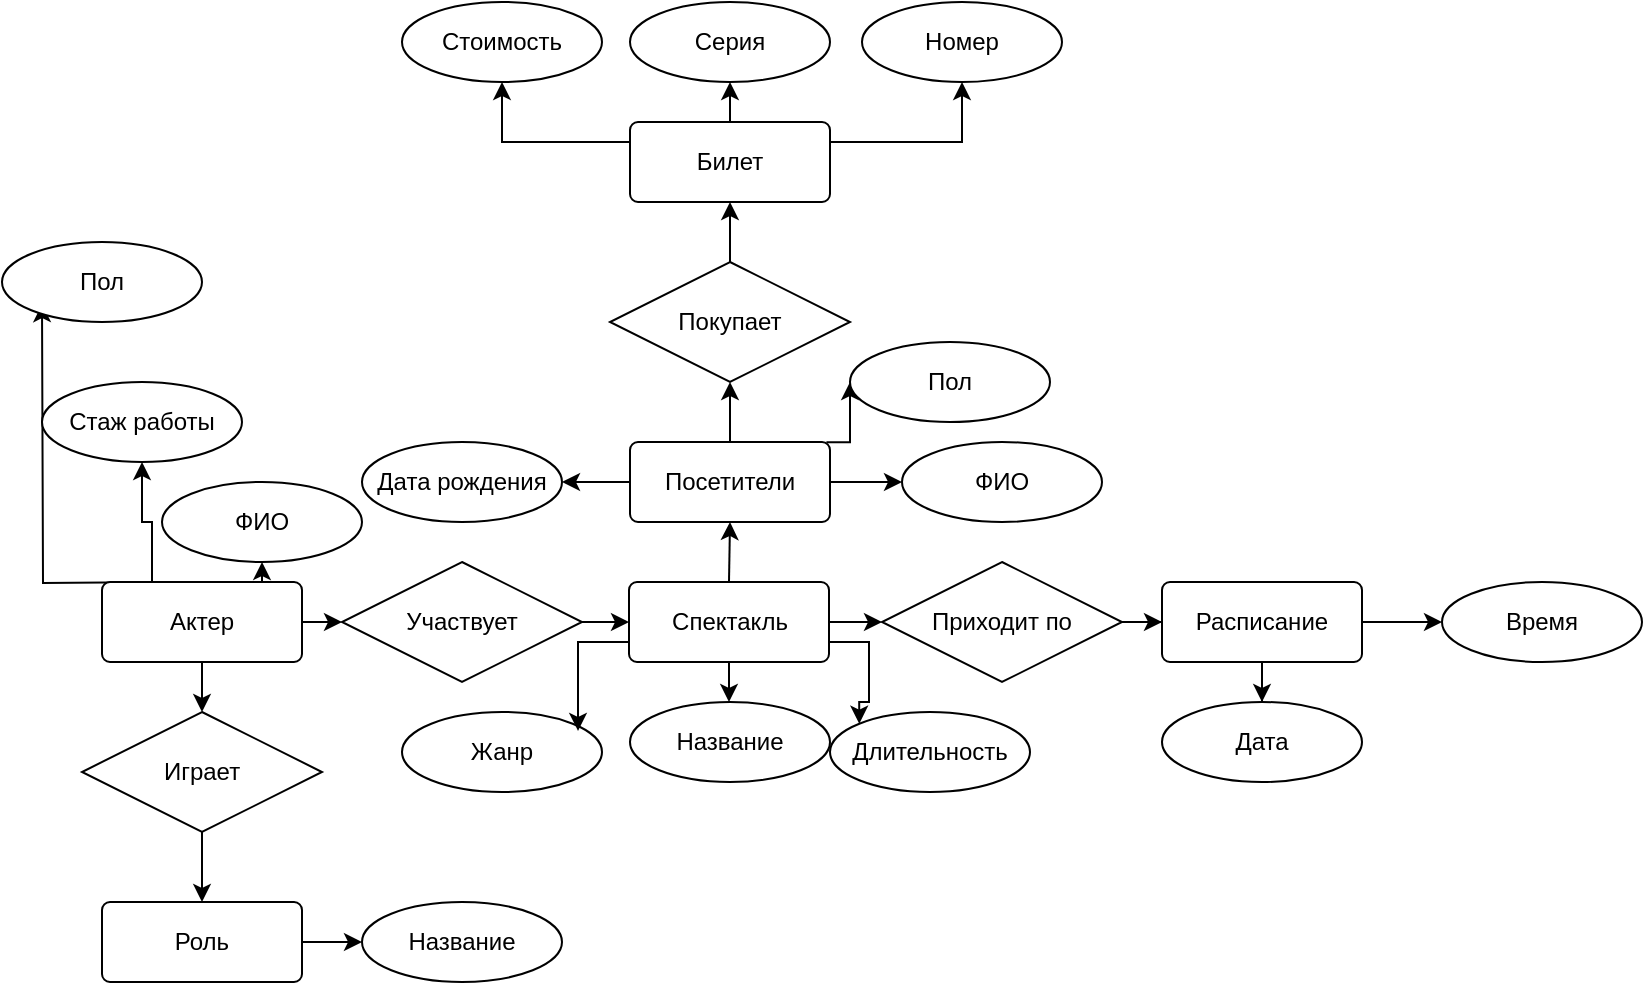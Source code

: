 <mxfile version="23.1.5" type="github" pages="2">
  <diagram name="Страница — 1" id="xkCSdgUxc12vLfhI8jCn">
    <mxGraphModel dx="1674" dy="843" grid="1" gridSize="10" guides="1" tooltips="1" connect="1" arrows="1" fold="1" page="1" pageScale="1" pageWidth="827" pageHeight="1169" math="0" shadow="0">
      <root>
        <mxCell id="0" />
        <mxCell id="1" parent="0" />
        <mxCell id="c3dvkrLroiM1pm8et_hX-16" style="edgeStyle=orthogonalEdgeStyle;rounded=0;orthogonalLoop=1;jettySize=auto;html=1;exitX=0.5;exitY=0;exitDx=0;exitDy=0;entryX=0.5;entryY=1;entryDx=0;entryDy=0;" parent="1" source="c3dvkrLroiM1pm8et_hX-1" target="c3dvkrLroiM1pm8et_hX-6" edge="1">
          <mxGeometry relative="1" as="geometry" />
        </mxCell>
        <mxCell id="c3dvkrLroiM1pm8et_hX-44" style="edgeStyle=orthogonalEdgeStyle;rounded=0;orthogonalLoop=1;jettySize=auto;html=1;entryX=0.5;entryY=0;entryDx=0;entryDy=0;" parent="1" source="c3dvkrLroiM1pm8et_hX-1" target="c3dvkrLroiM1pm8et_hX-2" edge="1">
          <mxGeometry relative="1" as="geometry" />
        </mxCell>
        <mxCell id="c3dvkrLroiM1pm8et_hX-45" style="edgeStyle=orthogonalEdgeStyle;rounded=0;orthogonalLoop=1;jettySize=auto;html=1;exitX=1;exitY=0.75;exitDx=0;exitDy=0;entryX=0;entryY=0;entryDx=0;entryDy=0;" parent="1" source="c3dvkrLroiM1pm8et_hX-1" target="c3dvkrLroiM1pm8et_hX-31" edge="1">
          <mxGeometry relative="1" as="geometry" />
        </mxCell>
        <mxCell id="c3dvkrLroiM1pm8et_hX-79" style="edgeStyle=orthogonalEdgeStyle;rounded=0;orthogonalLoop=1;jettySize=auto;html=1;entryX=0;entryY=0.5;entryDx=0;entryDy=0;" parent="1" source="c3dvkrLroiM1pm8et_hX-1" target="c3dvkrLroiM1pm8et_hX-19" edge="1">
          <mxGeometry relative="1" as="geometry" />
        </mxCell>
        <mxCell id="c3dvkrLroiM1pm8et_hX-1" value="Спектакль" style="rounded=1;arcSize=10;whiteSpace=wrap;html=1;align=center;" parent="1" vertex="1">
          <mxGeometry x="313.5" y="480" width="100" height="40" as="geometry" />
        </mxCell>
        <mxCell id="c3dvkrLroiM1pm8et_hX-2" value="Название" style="ellipse;whiteSpace=wrap;html=1;align=center;" parent="1" vertex="1">
          <mxGeometry x="314" y="540" width="100" height="40" as="geometry" />
        </mxCell>
        <mxCell id="c3dvkrLroiM1pm8et_hX-12" style="edgeStyle=orthogonalEdgeStyle;rounded=0;orthogonalLoop=1;jettySize=auto;html=1;" parent="1" source="c3dvkrLroiM1pm8et_hX-5" target="c3dvkrLroiM1pm8et_hX-9" edge="1">
          <mxGeometry relative="1" as="geometry" />
        </mxCell>
        <mxCell id="c3dvkrLroiM1pm8et_hX-5" value="Покупает" style="shape=rhombus;perimeter=rhombusPerimeter;whiteSpace=wrap;html=1;align=center;" parent="1" vertex="1">
          <mxGeometry x="304" y="320" width="120" height="60" as="geometry" />
        </mxCell>
        <mxCell id="c3dvkrLroiM1pm8et_hX-17" style="edgeStyle=orthogonalEdgeStyle;rounded=0;orthogonalLoop=1;jettySize=auto;html=1;entryX=0.5;entryY=1;entryDx=0;entryDy=0;" parent="1" source="c3dvkrLroiM1pm8et_hX-6" target="c3dvkrLroiM1pm8et_hX-5" edge="1">
          <mxGeometry relative="1" as="geometry" />
        </mxCell>
        <mxCell id="c3dvkrLroiM1pm8et_hX-43" style="edgeStyle=orthogonalEdgeStyle;rounded=0;orthogonalLoop=1;jettySize=auto;html=1;entryX=0;entryY=0.5;entryDx=0;entryDy=0;" parent="1" source="c3dvkrLroiM1pm8et_hX-6" target="c3dvkrLroiM1pm8et_hX-28" edge="1">
          <mxGeometry relative="1" as="geometry" />
        </mxCell>
        <mxCell id="c3dvkrLroiM1pm8et_hX-54" style="edgeStyle=orthogonalEdgeStyle;rounded=0;orthogonalLoop=1;jettySize=auto;html=1;entryX=1;entryY=0.5;entryDx=0;entryDy=0;" parent="1" source="c3dvkrLroiM1pm8et_hX-6" target="c3dvkrLroiM1pm8et_hX-53" edge="1">
          <mxGeometry relative="1" as="geometry" />
        </mxCell>
        <mxCell id="c3dvkrLroiM1pm8et_hX-78" style="edgeStyle=orthogonalEdgeStyle;rounded=0;orthogonalLoop=1;jettySize=auto;html=1;exitX=0.982;exitY=0.002;exitDx=0;exitDy=0;entryX=0;entryY=0.5;entryDx=0;entryDy=0;exitPerimeter=0;" parent="1" source="c3dvkrLroiM1pm8et_hX-6" target="c3dvkrLroiM1pm8et_hX-77" edge="1">
          <mxGeometry relative="1" as="geometry" />
        </mxCell>
        <mxCell id="c3dvkrLroiM1pm8et_hX-6" value="Посетители" style="rounded=1;arcSize=10;whiteSpace=wrap;html=1;align=center;" parent="1" vertex="1">
          <mxGeometry x="314" y="410" width="100" height="40" as="geometry" />
        </mxCell>
        <mxCell id="c3dvkrLroiM1pm8et_hX-14" style="edgeStyle=orthogonalEdgeStyle;rounded=0;orthogonalLoop=1;jettySize=auto;html=1;exitX=1;exitY=0.5;exitDx=0;exitDy=0;entryX=0;entryY=0.5;entryDx=0;entryDy=0;" parent="1" source="c3dvkrLroiM1pm8et_hX-7" target="c3dvkrLroiM1pm8et_hX-13" edge="1">
          <mxGeometry relative="1" as="geometry" />
        </mxCell>
        <mxCell id="c3dvkrLroiM1pm8et_hX-62" style="edgeStyle=orthogonalEdgeStyle;rounded=0;orthogonalLoop=1;jettySize=auto;html=1;entryX=0.5;entryY=0;entryDx=0;entryDy=0;" parent="1" source="c3dvkrLroiM1pm8et_hX-7" target="c3dvkrLroiM1pm8et_hX-61" edge="1">
          <mxGeometry relative="1" as="geometry" />
        </mxCell>
        <mxCell id="c3dvkrLroiM1pm8et_hX-75" style="edgeStyle=orthogonalEdgeStyle;rounded=0;orthogonalLoop=1;jettySize=auto;html=1;entryX=0.37;entryY=1.027;entryDx=0;entryDy=0;entryPerimeter=0;" parent="1" edge="1">
          <mxGeometry relative="1" as="geometry">
            <mxPoint x="20" y="341.08" as="targetPoint" />
            <mxPoint x="83" y="480" as="sourcePoint" />
          </mxGeometry>
        </mxCell>
        <mxCell id="c3dvkrLroiM1pm8et_hX-76" style="edgeStyle=orthogonalEdgeStyle;rounded=0;orthogonalLoop=1;jettySize=auto;html=1;exitX=0.75;exitY=0;exitDx=0;exitDy=0;entryX=0.5;entryY=1;entryDx=0;entryDy=0;" parent="1" source="c3dvkrLroiM1pm8et_hX-7" target="c3dvkrLroiM1pm8et_hX-26" edge="1">
          <mxGeometry relative="1" as="geometry" />
        </mxCell>
        <mxCell id="c3dvkrLroiM1pm8et_hX-85" style="edgeStyle=orthogonalEdgeStyle;rounded=0;orthogonalLoop=1;jettySize=auto;html=1;exitX=0.25;exitY=0;exitDx=0;exitDy=0;" parent="1" source="c3dvkrLroiM1pm8et_hX-7" target="c3dvkrLroiM1pm8et_hX-84" edge="1">
          <mxGeometry relative="1" as="geometry" />
        </mxCell>
        <mxCell id="c3dvkrLroiM1pm8et_hX-7" value="Актер" style="rounded=1;arcSize=10;whiteSpace=wrap;html=1;align=center;" parent="1" vertex="1">
          <mxGeometry x="50" y="480" width="100" height="40" as="geometry" />
        </mxCell>
        <mxCell id="c3dvkrLroiM1pm8et_hX-48" style="edgeStyle=orthogonalEdgeStyle;rounded=0;orthogonalLoop=1;jettySize=auto;html=1;entryX=0.5;entryY=1;entryDx=0;entryDy=0;" parent="1" source="c3dvkrLroiM1pm8et_hX-9" edge="1">
          <mxGeometry relative="1" as="geometry">
            <mxPoint x="364" y="230" as="targetPoint" />
          </mxGeometry>
        </mxCell>
        <mxCell id="c3dvkrLroiM1pm8et_hX-9" value="Билет" style="rounded=1;arcSize=10;whiteSpace=wrap;html=1;align=center;" parent="1" vertex="1">
          <mxGeometry x="314" y="250" width="100" height="40" as="geometry" />
        </mxCell>
        <mxCell id="c3dvkrLroiM1pm8et_hX-15" style="edgeStyle=orthogonalEdgeStyle;rounded=0;orthogonalLoop=1;jettySize=auto;html=1;exitX=1;exitY=0.5;exitDx=0;exitDy=0;entryX=0;entryY=0.5;entryDx=0;entryDy=0;" parent="1" source="c3dvkrLroiM1pm8et_hX-13" target="c3dvkrLroiM1pm8et_hX-1" edge="1">
          <mxGeometry relative="1" as="geometry" />
        </mxCell>
        <mxCell id="c3dvkrLroiM1pm8et_hX-13" value="Участвует" style="shape=rhombus;perimeter=rhombusPerimeter;whiteSpace=wrap;html=1;align=center;" parent="1" vertex="1">
          <mxGeometry x="170" y="470" width="120" height="60" as="geometry" />
        </mxCell>
        <mxCell id="c3dvkrLroiM1pm8et_hX-87" style="edgeStyle=orthogonalEdgeStyle;rounded=0;orthogonalLoop=1;jettySize=auto;html=1;entryX=0.5;entryY=0;entryDx=0;entryDy=0;" parent="1" source="c3dvkrLroiM1pm8et_hX-18" target="c3dvkrLroiM1pm8et_hX-86" edge="1">
          <mxGeometry relative="1" as="geometry" />
        </mxCell>
        <mxCell id="c3dvkrLroiM1pm8et_hX-89" style="edgeStyle=orthogonalEdgeStyle;rounded=0;orthogonalLoop=1;jettySize=auto;html=1;" parent="1" source="c3dvkrLroiM1pm8et_hX-18" edge="1">
          <mxGeometry relative="1" as="geometry">
            <mxPoint x="720" y="500" as="targetPoint" />
          </mxGeometry>
        </mxCell>
        <mxCell id="c3dvkrLroiM1pm8et_hX-18" value="Расписание" style="rounded=1;arcSize=10;whiteSpace=wrap;html=1;align=center;" parent="1" vertex="1">
          <mxGeometry x="580" y="480" width="100" height="40" as="geometry" />
        </mxCell>
        <mxCell id="c3dvkrLroiM1pm8et_hX-80" value="" style="edgeStyle=orthogonalEdgeStyle;rounded=0;orthogonalLoop=1;jettySize=auto;html=1;" parent="1" source="c3dvkrLroiM1pm8et_hX-19" target="c3dvkrLroiM1pm8et_hX-18" edge="1">
          <mxGeometry relative="1" as="geometry" />
        </mxCell>
        <mxCell id="c3dvkrLroiM1pm8et_hX-19" value="Приходит по" style="shape=rhombus;perimeter=rhombusPerimeter;whiteSpace=wrap;html=1;align=center;" parent="1" vertex="1">
          <mxGeometry x="440" y="470" width="120" height="60" as="geometry" />
        </mxCell>
        <mxCell id="c3dvkrLroiM1pm8et_hX-26" value="ФИО" style="ellipse;whiteSpace=wrap;html=1;align=center;" parent="1" vertex="1">
          <mxGeometry x="80" y="430" width="100" height="40" as="geometry" />
        </mxCell>
        <mxCell id="c3dvkrLroiM1pm8et_hX-28" value="ФИО" style="ellipse;whiteSpace=wrap;html=1;align=center;" parent="1" vertex="1">
          <mxGeometry x="450" y="410" width="100" height="40" as="geometry" />
        </mxCell>
        <mxCell id="c3dvkrLroiM1pm8et_hX-30" value="Жанр" style="ellipse;whiteSpace=wrap;html=1;align=center;" parent="1" vertex="1">
          <mxGeometry x="200" y="545" width="100" height="40" as="geometry" />
        </mxCell>
        <mxCell id="c3dvkrLroiM1pm8et_hX-31" value="Длительность" style="ellipse;whiteSpace=wrap;html=1;align=center;" parent="1" vertex="1">
          <mxGeometry x="414" y="545" width="100" height="40" as="geometry" />
        </mxCell>
        <mxCell id="c3dvkrLroiM1pm8et_hX-32" value="Номер" style="ellipse;whiteSpace=wrap;html=1;align=center;" parent="1" vertex="1">
          <mxGeometry x="430" y="190" width="100" height="40" as="geometry" />
        </mxCell>
        <mxCell id="c3dvkrLroiM1pm8et_hX-33" value="Стоимость" style="ellipse;whiteSpace=wrap;html=1;align=center;" parent="1" vertex="1">
          <mxGeometry x="200" y="190" width="100" height="40" as="geometry" />
        </mxCell>
        <mxCell id="c3dvkrLroiM1pm8et_hX-46" style="edgeStyle=orthogonalEdgeStyle;rounded=0;orthogonalLoop=1;jettySize=auto;html=1;exitX=0;exitY=0.75;exitDx=0;exitDy=0;entryX=0.88;entryY=0.236;entryDx=0;entryDy=0;entryPerimeter=0;" parent="1" source="c3dvkrLroiM1pm8et_hX-1" target="c3dvkrLroiM1pm8et_hX-30" edge="1">
          <mxGeometry relative="1" as="geometry" />
        </mxCell>
        <mxCell id="c3dvkrLroiM1pm8et_hX-51" style="edgeStyle=orthogonalEdgeStyle;rounded=0;orthogonalLoop=1;jettySize=auto;html=1;exitX=1;exitY=0.25;exitDx=0;exitDy=0;" parent="1" source="c3dvkrLroiM1pm8et_hX-9" target="c3dvkrLroiM1pm8et_hX-32" edge="1">
          <mxGeometry relative="1" as="geometry" />
        </mxCell>
        <mxCell id="c3dvkrLroiM1pm8et_hX-52" style="edgeStyle=orthogonalEdgeStyle;rounded=0;orthogonalLoop=1;jettySize=auto;html=1;exitX=0;exitY=0.25;exitDx=0;exitDy=0;entryX=0.5;entryY=1;entryDx=0;entryDy=0;" parent="1" source="c3dvkrLroiM1pm8et_hX-9" target="c3dvkrLroiM1pm8et_hX-33" edge="1">
          <mxGeometry relative="1" as="geometry" />
        </mxCell>
        <mxCell id="c3dvkrLroiM1pm8et_hX-53" value="Дата рождения" style="ellipse;whiteSpace=wrap;html=1;align=center;" parent="1" vertex="1">
          <mxGeometry x="180" y="410" width="100" height="40" as="geometry" />
        </mxCell>
        <mxCell id="c3dvkrLroiM1pm8et_hX-58" value="Серия" style="ellipse;whiteSpace=wrap;html=1;align=center;" parent="1" vertex="1">
          <mxGeometry x="314" y="190" width="100" height="40" as="geometry" />
        </mxCell>
        <mxCell id="c3dvkrLroiM1pm8et_hX-82" style="edgeStyle=orthogonalEdgeStyle;rounded=0;orthogonalLoop=1;jettySize=auto;html=1;entryX=0;entryY=0.5;entryDx=0;entryDy=0;" parent="1" source="c3dvkrLroiM1pm8et_hX-59" target="c3dvkrLroiM1pm8et_hX-81" edge="1">
          <mxGeometry relative="1" as="geometry" />
        </mxCell>
        <mxCell id="c3dvkrLroiM1pm8et_hX-59" value="Роль" style="rounded=1;arcSize=10;whiteSpace=wrap;html=1;align=center;" parent="1" vertex="1">
          <mxGeometry x="50" y="640" width="100" height="40" as="geometry" />
        </mxCell>
        <mxCell id="c3dvkrLroiM1pm8et_hX-63" style="edgeStyle=orthogonalEdgeStyle;rounded=0;orthogonalLoop=1;jettySize=auto;html=1;entryX=0.5;entryY=0;entryDx=0;entryDy=0;" parent="1" source="c3dvkrLroiM1pm8et_hX-61" target="c3dvkrLroiM1pm8et_hX-59" edge="1">
          <mxGeometry relative="1" as="geometry" />
        </mxCell>
        <mxCell id="c3dvkrLroiM1pm8et_hX-61" value="Играет" style="shape=rhombus;perimeter=rhombusPerimeter;whiteSpace=wrap;html=1;align=center;" parent="1" vertex="1">
          <mxGeometry x="40" y="545" width="120" height="60" as="geometry" />
        </mxCell>
        <mxCell id="c3dvkrLroiM1pm8et_hX-74" value="Пол" style="ellipse;whiteSpace=wrap;html=1;align=center;" parent="1" vertex="1">
          <mxGeometry y="310" width="100" height="40" as="geometry" />
        </mxCell>
        <mxCell id="c3dvkrLroiM1pm8et_hX-77" value="Пол" style="ellipse;whiteSpace=wrap;html=1;align=center;" parent="1" vertex="1">
          <mxGeometry x="424" y="360" width="100" height="40" as="geometry" />
        </mxCell>
        <mxCell id="c3dvkrLroiM1pm8et_hX-81" value="Название" style="ellipse;whiteSpace=wrap;html=1;align=center;" parent="1" vertex="1">
          <mxGeometry x="180" y="640" width="100" height="40" as="geometry" />
        </mxCell>
        <mxCell id="c3dvkrLroiM1pm8et_hX-84" value="Стаж работы" style="ellipse;whiteSpace=wrap;html=1;align=center;" parent="1" vertex="1">
          <mxGeometry x="20" y="380" width="100" height="40" as="geometry" />
        </mxCell>
        <mxCell id="c3dvkrLroiM1pm8et_hX-86" value="Дата" style="ellipse;whiteSpace=wrap;html=1;align=center;" parent="1" vertex="1">
          <mxGeometry x="580" y="540" width="100" height="40" as="geometry" />
        </mxCell>
        <mxCell id="c3dvkrLroiM1pm8et_hX-88" value="Время" style="ellipse;whiteSpace=wrap;html=1;align=center;" parent="1" vertex="1">
          <mxGeometry x="720" y="480" width="100" height="40" as="geometry" />
        </mxCell>
      </root>
    </mxGraphModel>
  </diagram>
  <diagram name="Копия Страница — 1" id="e9G53NUOvkKankqns4oA">
    <mxGraphModel dx="5002" dy="2855" grid="1" gridSize="10" guides="1" tooltips="1" connect="1" arrows="1" fold="1" page="1" pageScale="1" pageWidth="827" pageHeight="1169" math="0" shadow="0">
      <root>
        <mxCell id="ewf3fsJM0QSY3iPwDlMg-0" />
        <mxCell id="ewf3fsJM0QSY3iPwDlMg-1" parent="ewf3fsJM0QSY3iPwDlMg-0" />
        <mxCell id="ewf3fsJM0QSY3iPwDlMg-2" style="edgeStyle=orthogonalEdgeStyle;rounded=0;orthogonalLoop=1;jettySize=auto;html=1;exitX=0.5;exitY=0;exitDx=0;exitDy=0;entryX=0.5;entryY=1;entryDx=0;entryDy=0;" parent="ewf3fsJM0QSY3iPwDlMg-1" source="ewf3fsJM0QSY3iPwDlMg-6" target="ewf3fsJM0QSY3iPwDlMg-14" edge="1">
          <mxGeometry relative="1" as="geometry" />
        </mxCell>
        <mxCell id="ewf3fsJM0QSY3iPwDlMg-3" style="edgeStyle=orthogonalEdgeStyle;rounded=0;orthogonalLoop=1;jettySize=auto;html=1;entryX=0.5;entryY=0;entryDx=0;entryDy=0;" parent="ewf3fsJM0QSY3iPwDlMg-1" source="ewf3fsJM0QSY3iPwDlMg-6" target="ewf3fsJM0QSY3iPwDlMg-7" edge="1">
          <mxGeometry relative="1" as="geometry" />
        </mxCell>
        <mxCell id="ewf3fsJM0QSY3iPwDlMg-4" style="edgeStyle=orthogonalEdgeStyle;rounded=0;orthogonalLoop=1;jettySize=auto;html=1;exitX=1;exitY=0.75;exitDx=0;exitDy=0;entryX=0;entryY=0;entryDx=0;entryDy=0;" parent="ewf3fsJM0QSY3iPwDlMg-1" source="ewf3fsJM0QSY3iPwDlMg-6" target="ewf3fsJM0QSY3iPwDlMg-33" edge="1">
          <mxGeometry relative="1" as="geometry" />
        </mxCell>
        <mxCell id="ewf3fsJM0QSY3iPwDlMg-5" style="edgeStyle=orthogonalEdgeStyle;rounded=0;orthogonalLoop=1;jettySize=auto;html=1;entryX=0;entryY=0.5;entryDx=0;entryDy=0;" parent="ewf3fsJM0QSY3iPwDlMg-1" source="ewf3fsJM0QSY3iPwDlMg-6" target="ewf3fsJM0QSY3iPwDlMg-29" edge="1">
          <mxGeometry relative="1" as="geometry" />
        </mxCell>
        <mxCell id="ewf3fsJM0QSY3iPwDlMg-6" value="Спектакль" style="rounded=1;arcSize=10;whiteSpace=wrap;html=1;align=center;" parent="ewf3fsJM0QSY3iPwDlMg-1" vertex="1">
          <mxGeometry x="-716.5" y="50" width="100" height="40" as="geometry" />
        </mxCell>
        <mxCell id="ewf3fsJM0QSY3iPwDlMg-7" value="Название" style="ellipse;whiteSpace=wrap;html=1;align=center;" parent="ewf3fsJM0QSY3iPwDlMg-1" vertex="1">
          <mxGeometry x="-716" y="110" width="100" height="40" as="geometry" />
        </mxCell>
        <mxCell id="ewf3fsJM0QSY3iPwDlMg-8" style="edgeStyle=orthogonalEdgeStyle;rounded=0;orthogonalLoop=1;jettySize=auto;html=1;" parent="ewf3fsJM0QSY3iPwDlMg-1" source="ewf3fsJM0QSY3iPwDlMg-9" target="ewf3fsJM0QSY3iPwDlMg-22" edge="1">
          <mxGeometry relative="1" as="geometry" />
        </mxCell>
        <mxCell id="ewf3fsJM0QSY3iPwDlMg-9" value="Покупает" style="shape=rhombus;perimeter=rhombusPerimeter;whiteSpace=wrap;html=1;align=center;" parent="ewf3fsJM0QSY3iPwDlMg-1" vertex="1">
          <mxGeometry x="-726" y="-110" width="120" height="60" as="geometry" />
        </mxCell>
        <mxCell id="ewf3fsJM0QSY3iPwDlMg-10" style="edgeStyle=orthogonalEdgeStyle;rounded=0;orthogonalLoop=1;jettySize=auto;html=1;entryX=0.5;entryY=1;entryDx=0;entryDy=0;" parent="ewf3fsJM0QSY3iPwDlMg-1" source="ewf3fsJM0QSY3iPwDlMg-14" target="ewf3fsJM0QSY3iPwDlMg-9" edge="1">
          <mxGeometry relative="1" as="geometry" />
        </mxCell>
        <mxCell id="ewf3fsJM0QSY3iPwDlMg-11" style="edgeStyle=orthogonalEdgeStyle;rounded=0;orthogonalLoop=1;jettySize=auto;html=1;entryX=0;entryY=0.5;entryDx=0;entryDy=0;" parent="ewf3fsJM0QSY3iPwDlMg-1" source="ewf3fsJM0QSY3iPwDlMg-14" target="ewf3fsJM0QSY3iPwDlMg-31" edge="1">
          <mxGeometry relative="1" as="geometry" />
        </mxCell>
        <mxCell id="ewf3fsJM0QSY3iPwDlMg-12" style="edgeStyle=orthogonalEdgeStyle;rounded=0;orthogonalLoop=1;jettySize=auto;html=1;entryX=1;entryY=0.5;entryDx=0;entryDy=0;" parent="ewf3fsJM0QSY3iPwDlMg-1" source="ewf3fsJM0QSY3iPwDlMg-14" target="ewf3fsJM0QSY3iPwDlMg-39" edge="1">
          <mxGeometry relative="1" as="geometry" />
        </mxCell>
        <mxCell id="ewf3fsJM0QSY3iPwDlMg-13" style="edgeStyle=orthogonalEdgeStyle;rounded=0;orthogonalLoop=1;jettySize=auto;html=1;exitX=0.982;exitY=0.002;exitDx=0;exitDy=0;entryX=0;entryY=0.5;entryDx=0;entryDy=0;exitPerimeter=0;" parent="ewf3fsJM0QSY3iPwDlMg-1" source="ewf3fsJM0QSY3iPwDlMg-14" target="ewf3fsJM0QSY3iPwDlMg-46" edge="1">
          <mxGeometry relative="1" as="geometry" />
        </mxCell>
        <mxCell id="ewf3fsJM0QSY3iPwDlMg-14" value="Посетители" style="rounded=1;arcSize=10;whiteSpace=wrap;html=1;align=center;" parent="ewf3fsJM0QSY3iPwDlMg-1" vertex="1">
          <mxGeometry x="-716" y="-20" width="100" height="40" as="geometry" />
        </mxCell>
        <mxCell id="ewf3fsJM0QSY3iPwDlMg-15" style="edgeStyle=orthogonalEdgeStyle;rounded=0;orthogonalLoop=1;jettySize=auto;html=1;exitX=1;exitY=0.5;exitDx=0;exitDy=0;entryX=0;entryY=0.5;entryDx=0;entryDy=0;" parent="ewf3fsJM0QSY3iPwDlMg-1" source="ewf3fsJM0QSY3iPwDlMg-20" target="ewf3fsJM0QSY3iPwDlMg-24" edge="1">
          <mxGeometry relative="1" as="geometry" />
        </mxCell>
        <mxCell id="ewf3fsJM0QSY3iPwDlMg-16" style="edgeStyle=orthogonalEdgeStyle;rounded=0;orthogonalLoop=1;jettySize=auto;html=1;entryX=0.5;entryY=0;entryDx=0;entryDy=0;" parent="ewf3fsJM0QSY3iPwDlMg-1" source="ewf3fsJM0QSY3iPwDlMg-20" target="ewf3fsJM0QSY3iPwDlMg-44" edge="1">
          <mxGeometry relative="1" as="geometry" />
        </mxCell>
        <mxCell id="ewf3fsJM0QSY3iPwDlMg-17" style="edgeStyle=orthogonalEdgeStyle;rounded=0;orthogonalLoop=1;jettySize=auto;html=1;entryX=0.37;entryY=1.027;entryDx=0;entryDy=0;entryPerimeter=0;" parent="ewf3fsJM0QSY3iPwDlMg-1" edge="1">
          <mxGeometry relative="1" as="geometry">
            <mxPoint x="-1010" y="-88.92" as="targetPoint" />
            <mxPoint x="-947" y="50" as="sourcePoint" />
          </mxGeometry>
        </mxCell>
        <mxCell id="ewf3fsJM0QSY3iPwDlMg-18" style="edgeStyle=orthogonalEdgeStyle;rounded=0;orthogonalLoop=1;jettySize=auto;html=1;exitX=0.75;exitY=0;exitDx=0;exitDy=0;entryX=0.5;entryY=1;entryDx=0;entryDy=0;" parent="ewf3fsJM0QSY3iPwDlMg-1" source="ewf3fsJM0QSY3iPwDlMg-20" target="ewf3fsJM0QSY3iPwDlMg-30" edge="1">
          <mxGeometry relative="1" as="geometry">
            <Array as="points">
              <mxPoint x="-920" y="50" />
              <mxPoint x="-920" y="-50" />
              <mxPoint x="-970" y="-50" />
            </Array>
          </mxGeometry>
        </mxCell>
        <mxCell id="ewf3fsJM0QSY3iPwDlMg-19" style="edgeStyle=orthogonalEdgeStyle;rounded=0;orthogonalLoop=1;jettySize=auto;html=1;exitX=0.25;exitY=0;exitDx=0;exitDy=0;" parent="ewf3fsJM0QSY3iPwDlMg-1" source="ewf3fsJM0QSY3iPwDlMg-20" target="ewf3fsJM0QSY3iPwDlMg-48" edge="1">
          <mxGeometry relative="1" as="geometry" />
        </mxCell>
        <mxCell id="LjFk5pP7YCxfodWcf3Da-95" style="edgeStyle=orthogonalEdgeStyle;rounded=0;orthogonalLoop=1;jettySize=auto;html=1;exitX=0.75;exitY=0;exitDx=0;exitDy=0;" parent="ewf3fsJM0QSY3iPwDlMg-1" source="ewf3fsJM0QSY3iPwDlMg-20" target="LjFk5pP7YCxfodWcf3Da-94" edge="1">
          <mxGeometry relative="1" as="geometry" />
        </mxCell>
        <mxCell id="ewf3fsJM0QSY3iPwDlMg-20" value="Актер" style="rounded=1;arcSize=10;whiteSpace=wrap;html=1;align=center;" parent="ewf3fsJM0QSY3iPwDlMg-1" vertex="1">
          <mxGeometry x="-980" y="50" width="100" height="40" as="geometry" />
        </mxCell>
        <mxCell id="ewf3fsJM0QSY3iPwDlMg-21" style="edgeStyle=orthogonalEdgeStyle;rounded=0;orthogonalLoop=1;jettySize=auto;html=1;entryX=0.5;entryY=1;entryDx=0;entryDy=0;" parent="ewf3fsJM0QSY3iPwDlMg-1" source="ewf3fsJM0QSY3iPwDlMg-22" edge="1">
          <mxGeometry relative="1" as="geometry">
            <mxPoint x="-666" y="-200" as="targetPoint" />
          </mxGeometry>
        </mxCell>
        <mxCell id="ewf3fsJM0QSY3iPwDlMg-22" value="Билет" style="rounded=1;arcSize=10;whiteSpace=wrap;html=1;align=center;" parent="ewf3fsJM0QSY3iPwDlMg-1" vertex="1">
          <mxGeometry x="-716" y="-180" width="100" height="40" as="geometry" />
        </mxCell>
        <mxCell id="ewf3fsJM0QSY3iPwDlMg-23" style="edgeStyle=orthogonalEdgeStyle;rounded=0;orthogonalLoop=1;jettySize=auto;html=1;exitX=1;exitY=0.5;exitDx=0;exitDy=0;entryX=0;entryY=0.5;entryDx=0;entryDy=0;" parent="ewf3fsJM0QSY3iPwDlMg-1" source="ewf3fsJM0QSY3iPwDlMg-24" target="ewf3fsJM0QSY3iPwDlMg-6" edge="1">
          <mxGeometry relative="1" as="geometry" />
        </mxCell>
        <mxCell id="ewf3fsJM0QSY3iPwDlMg-24" value="Участвует" style="shape=rhombus;perimeter=rhombusPerimeter;whiteSpace=wrap;html=1;align=center;" parent="ewf3fsJM0QSY3iPwDlMg-1" vertex="1">
          <mxGeometry x="-860" y="40" width="120" height="60" as="geometry" />
        </mxCell>
        <mxCell id="ewf3fsJM0QSY3iPwDlMg-25" style="edgeStyle=orthogonalEdgeStyle;rounded=0;orthogonalLoop=1;jettySize=auto;html=1;entryX=0.5;entryY=0;entryDx=0;entryDy=0;" parent="ewf3fsJM0QSY3iPwDlMg-1" source="ewf3fsJM0QSY3iPwDlMg-27" target="ewf3fsJM0QSY3iPwDlMg-49" edge="1">
          <mxGeometry relative="1" as="geometry" />
        </mxCell>
        <mxCell id="ewf3fsJM0QSY3iPwDlMg-26" style="edgeStyle=orthogonalEdgeStyle;rounded=0;orthogonalLoop=1;jettySize=auto;html=1;" parent="ewf3fsJM0QSY3iPwDlMg-1" source="ewf3fsJM0QSY3iPwDlMg-27" edge="1">
          <mxGeometry relative="1" as="geometry">
            <mxPoint x="-310" y="70" as="targetPoint" />
          </mxGeometry>
        </mxCell>
        <mxCell id="LjFk5pP7YCxfodWcf3Da-71" style="edgeStyle=orthogonalEdgeStyle;rounded=0;orthogonalLoop=1;jettySize=auto;html=1;entryX=0.5;entryY=1;entryDx=0;entryDy=0;" parent="ewf3fsJM0QSY3iPwDlMg-1" source="ewf3fsJM0QSY3iPwDlMg-27" target="LjFk5pP7YCxfodWcf3Da-69" edge="1">
          <mxGeometry relative="1" as="geometry" />
        </mxCell>
        <mxCell id="ewf3fsJM0QSY3iPwDlMg-27" value="Расписание" style="rounded=1;arcSize=10;whiteSpace=wrap;html=1;align=center;" parent="ewf3fsJM0QSY3iPwDlMg-1" vertex="1">
          <mxGeometry x="-450" y="50" width="100" height="40" as="geometry" />
        </mxCell>
        <mxCell id="ewf3fsJM0QSY3iPwDlMg-28" value="" style="edgeStyle=orthogonalEdgeStyle;rounded=0;orthogonalLoop=1;jettySize=auto;html=1;" parent="ewf3fsJM0QSY3iPwDlMg-1" source="ewf3fsJM0QSY3iPwDlMg-29" target="ewf3fsJM0QSY3iPwDlMg-27" edge="1">
          <mxGeometry relative="1" as="geometry" />
        </mxCell>
        <mxCell id="ewf3fsJM0QSY3iPwDlMg-29" value="Приходит по" style="shape=rhombus;perimeter=rhombusPerimeter;whiteSpace=wrap;html=1;align=center;" parent="ewf3fsJM0QSY3iPwDlMg-1" vertex="1">
          <mxGeometry x="-590" y="40" width="120" height="60" as="geometry" />
        </mxCell>
        <mxCell id="ewf3fsJM0QSY3iPwDlMg-30" value="ФИО" style="ellipse;whiteSpace=wrap;html=1;align=center;" parent="ewf3fsJM0QSY3iPwDlMg-1" vertex="1">
          <mxGeometry x="-1020" y="-190" width="100" height="40" as="geometry" />
        </mxCell>
        <mxCell id="ewf3fsJM0QSY3iPwDlMg-31" value="ФИО" style="ellipse;whiteSpace=wrap;html=1;align=center;" parent="ewf3fsJM0QSY3iPwDlMg-1" vertex="1">
          <mxGeometry x="-580" y="-20" width="100" height="40" as="geometry" />
        </mxCell>
        <mxCell id="ewf3fsJM0QSY3iPwDlMg-32" value="Жанр" style="ellipse;whiteSpace=wrap;html=1;align=center;" parent="ewf3fsJM0QSY3iPwDlMg-1" vertex="1">
          <mxGeometry x="-830" y="115" width="100" height="40" as="geometry" />
        </mxCell>
        <mxCell id="ewf3fsJM0QSY3iPwDlMg-33" value="Длительность" style="ellipse;whiteSpace=wrap;html=1;align=center;" parent="ewf3fsJM0QSY3iPwDlMg-1" vertex="1">
          <mxGeometry x="-616" y="115" width="100" height="40" as="geometry" />
        </mxCell>
        <mxCell id="ewf3fsJM0QSY3iPwDlMg-34" value="Номер" style="ellipse;whiteSpace=wrap;html=1;align=center;" parent="ewf3fsJM0QSY3iPwDlMg-1" vertex="1">
          <mxGeometry x="-600" y="-240" width="100" height="40" as="geometry" />
        </mxCell>
        <mxCell id="ewf3fsJM0QSY3iPwDlMg-35" value="Стоимость" style="ellipse;whiteSpace=wrap;html=1;align=center;" parent="ewf3fsJM0QSY3iPwDlMg-1" vertex="1">
          <mxGeometry x="-830" y="-240" width="100" height="40" as="geometry" />
        </mxCell>
        <mxCell id="ewf3fsJM0QSY3iPwDlMg-36" style="edgeStyle=orthogonalEdgeStyle;rounded=0;orthogonalLoop=1;jettySize=auto;html=1;exitX=0;exitY=0.75;exitDx=0;exitDy=0;entryX=0.88;entryY=0.236;entryDx=0;entryDy=0;entryPerimeter=0;" parent="ewf3fsJM0QSY3iPwDlMg-1" source="ewf3fsJM0QSY3iPwDlMg-6" target="ewf3fsJM0QSY3iPwDlMg-32" edge="1">
          <mxGeometry relative="1" as="geometry" />
        </mxCell>
        <mxCell id="ewf3fsJM0QSY3iPwDlMg-37" style="edgeStyle=orthogonalEdgeStyle;rounded=0;orthogonalLoop=1;jettySize=auto;html=1;exitX=1;exitY=0.25;exitDx=0;exitDy=0;" parent="ewf3fsJM0QSY3iPwDlMg-1" source="ewf3fsJM0QSY3iPwDlMg-22" target="ewf3fsJM0QSY3iPwDlMg-34" edge="1">
          <mxGeometry relative="1" as="geometry" />
        </mxCell>
        <mxCell id="ewf3fsJM0QSY3iPwDlMg-38" style="edgeStyle=orthogonalEdgeStyle;rounded=0;orthogonalLoop=1;jettySize=auto;html=1;exitX=0;exitY=0.25;exitDx=0;exitDy=0;entryX=0.5;entryY=1;entryDx=0;entryDy=0;" parent="ewf3fsJM0QSY3iPwDlMg-1" source="ewf3fsJM0QSY3iPwDlMg-22" target="ewf3fsJM0QSY3iPwDlMg-35" edge="1">
          <mxGeometry relative="1" as="geometry" />
        </mxCell>
        <mxCell id="ewf3fsJM0QSY3iPwDlMg-39" value="Дата рождения" style="ellipse;whiteSpace=wrap;html=1;align=center;" parent="ewf3fsJM0QSY3iPwDlMg-1" vertex="1">
          <mxGeometry x="-850" y="-20" width="100" height="40" as="geometry" />
        </mxCell>
        <mxCell id="ewf3fsJM0QSY3iPwDlMg-40" value="Серия" style="ellipse;whiteSpace=wrap;html=1;align=center;" parent="ewf3fsJM0QSY3iPwDlMg-1" vertex="1">
          <mxGeometry x="-716" y="-240" width="100" height="40" as="geometry" />
        </mxCell>
        <mxCell id="ewf3fsJM0QSY3iPwDlMg-41" style="edgeStyle=orthogonalEdgeStyle;rounded=0;orthogonalLoop=1;jettySize=auto;html=1;entryX=0;entryY=0.5;entryDx=0;entryDy=0;" parent="ewf3fsJM0QSY3iPwDlMg-1" source="ewf3fsJM0QSY3iPwDlMg-42" target="ewf3fsJM0QSY3iPwDlMg-47" edge="1">
          <mxGeometry relative="1" as="geometry" />
        </mxCell>
        <mxCell id="ewf3fsJM0QSY3iPwDlMg-42" value="Роль" style="rounded=1;arcSize=10;whiteSpace=wrap;html=1;align=center;" parent="ewf3fsJM0QSY3iPwDlMg-1" vertex="1">
          <mxGeometry x="-980" y="210" width="100" height="40" as="geometry" />
        </mxCell>
        <mxCell id="ewf3fsJM0QSY3iPwDlMg-43" style="edgeStyle=orthogonalEdgeStyle;rounded=0;orthogonalLoop=1;jettySize=auto;html=1;entryX=0.5;entryY=0;entryDx=0;entryDy=0;" parent="ewf3fsJM0QSY3iPwDlMg-1" source="ewf3fsJM0QSY3iPwDlMg-44" target="ewf3fsJM0QSY3iPwDlMg-42" edge="1">
          <mxGeometry relative="1" as="geometry" />
        </mxCell>
        <mxCell id="ewf3fsJM0QSY3iPwDlMg-44" value="Играет" style="shape=rhombus;perimeter=rhombusPerimeter;whiteSpace=wrap;html=1;align=center;" parent="ewf3fsJM0QSY3iPwDlMg-1" vertex="1">
          <mxGeometry x="-990" y="115" width="120" height="60" as="geometry" />
        </mxCell>
        <mxCell id="ewf3fsJM0QSY3iPwDlMg-45" value="Пол" style="ellipse;whiteSpace=wrap;html=1;align=center;" parent="ewf3fsJM0QSY3iPwDlMg-1" vertex="1">
          <mxGeometry x="-1030" y="-120" width="100" height="40" as="geometry" />
        </mxCell>
        <mxCell id="ewf3fsJM0QSY3iPwDlMg-46" value="Пол" style="ellipse;whiteSpace=wrap;html=1;align=center;" parent="ewf3fsJM0QSY3iPwDlMg-1" vertex="1">
          <mxGeometry x="-606" y="-70" width="100" height="40" as="geometry" />
        </mxCell>
        <mxCell id="ewf3fsJM0QSY3iPwDlMg-47" value="Название" style="ellipse;whiteSpace=wrap;html=1;align=center;" parent="ewf3fsJM0QSY3iPwDlMg-1" vertex="1">
          <mxGeometry x="-850" y="210" width="100" height="40" as="geometry" />
        </mxCell>
        <mxCell id="ewf3fsJM0QSY3iPwDlMg-48" value="Стаж работы" style="ellipse;whiteSpace=wrap;html=1;align=center;" parent="ewf3fsJM0QSY3iPwDlMg-1" vertex="1">
          <mxGeometry x="-1010" y="-50" width="100" height="40" as="geometry" />
        </mxCell>
        <mxCell id="ewf3fsJM0QSY3iPwDlMg-49" value="Дата" style="ellipse;whiteSpace=wrap;html=1;align=center;" parent="ewf3fsJM0QSY3iPwDlMg-1" vertex="1">
          <mxGeometry x="-450" y="110" width="100" height="40" as="geometry" />
        </mxCell>
        <mxCell id="ewf3fsJM0QSY3iPwDlMg-50" value="Время" style="ellipse;whiteSpace=wrap;html=1;align=center;" parent="ewf3fsJM0QSY3iPwDlMg-1" vertex="1">
          <mxGeometry x="-310" y="50" width="100" height="40" as="geometry" />
        </mxCell>
        <mxCell id="LjFk5pP7YCxfodWcf3Da-4" value="Билет" style="shape=table;startSize=30;container=1;collapsible=1;childLayout=tableLayout;fixedRows=1;rowLines=0;fontStyle=1;align=center;resizeLast=1;html=1;" parent="ewf3fsJM0QSY3iPwDlMg-1" vertex="1">
          <mxGeometry x="-520" y="-719" width="180" height="270" as="geometry" />
        </mxCell>
        <mxCell id="LjFk5pP7YCxfodWcf3Da-5" value="" style="shape=tableRow;horizontal=0;startSize=0;swimlaneHead=0;swimlaneBody=0;fillColor=none;collapsible=0;dropTarget=0;points=[[0,0.5],[1,0.5]];portConstraint=eastwest;top=0;left=0;right=0;bottom=1;" parent="LjFk5pP7YCxfodWcf3Da-4" vertex="1">
          <mxGeometry y="30" width="180" height="30" as="geometry" />
        </mxCell>
        <mxCell id="LjFk5pP7YCxfodWcf3Da-6" value="PK" style="shape=partialRectangle;connectable=0;fillColor=none;top=0;left=0;bottom=0;right=0;fontStyle=1;overflow=hidden;whiteSpace=wrap;html=1;" parent="LjFk5pP7YCxfodWcf3Da-5" vertex="1">
          <mxGeometry width="30" height="30" as="geometry">
            <mxRectangle width="30" height="30" as="alternateBounds" />
          </mxGeometry>
        </mxCell>
        <mxCell id="LjFk5pP7YCxfodWcf3Da-7" value="Код_билет" style="shape=partialRectangle;connectable=0;fillColor=none;top=0;left=0;bottom=0;right=0;align=left;spacingLeft=6;fontStyle=5;overflow=hidden;whiteSpace=wrap;html=1;" parent="LjFk5pP7YCxfodWcf3Da-5" vertex="1">
          <mxGeometry x="30" width="150" height="30" as="geometry">
            <mxRectangle width="150" height="30" as="alternateBounds" />
          </mxGeometry>
        </mxCell>
        <mxCell id="LjFk5pP7YCxfodWcf3Da-8" value="" style="shape=tableRow;horizontal=0;startSize=0;swimlaneHead=0;swimlaneBody=0;fillColor=none;collapsible=0;dropTarget=0;points=[[0,0.5],[1,0.5]];portConstraint=eastwest;top=0;left=0;right=0;bottom=0;" parent="LjFk5pP7YCxfodWcf3Da-4" vertex="1">
          <mxGeometry y="60" width="180" height="30" as="geometry" />
        </mxCell>
        <mxCell id="LjFk5pP7YCxfodWcf3Da-9" value="" style="shape=partialRectangle;connectable=0;fillColor=none;top=0;left=0;bottom=0;right=0;editable=1;overflow=hidden;whiteSpace=wrap;html=1;" parent="LjFk5pP7YCxfodWcf3Da-8" vertex="1">
          <mxGeometry width="30" height="30" as="geometry">
            <mxRectangle width="30" height="30" as="alternateBounds" />
          </mxGeometry>
        </mxCell>
        <mxCell id="LjFk5pP7YCxfodWcf3Da-10" value="Стоимость" style="shape=partialRectangle;connectable=0;fillColor=none;top=0;left=0;bottom=0;right=0;align=left;spacingLeft=6;overflow=hidden;whiteSpace=wrap;html=1;" parent="LjFk5pP7YCxfodWcf3Da-8" vertex="1">
          <mxGeometry x="30" width="150" height="30" as="geometry">
            <mxRectangle width="150" height="30" as="alternateBounds" />
          </mxGeometry>
        </mxCell>
        <mxCell id="LjFk5pP7YCxfodWcf3Da-11" value="" style="shape=tableRow;horizontal=0;startSize=0;swimlaneHead=0;swimlaneBody=0;fillColor=none;collapsible=0;dropTarget=0;points=[[0,0.5],[1,0.5]];portConstraint=eastwest;top=0;left=0;right=0;bottom=0;" parent="LjFk5pP7YCxfodWcf3Da-4" vertex="1">
          <mxGeometry y="90" width="180" height="30" as="geometry" />
        </mxCell>
        <mxCell id="LjFk5pP7YCxfodWcf3Da-12" value="" style="shape=partialRectangle;connectable=0;fillColor=none;top=0;left=0;bottom=0;right=0;editable=1;overflow=hidden;whiteSpace=wrap;html=1;" parent="LjFk5pP7YCxfodWcf3Da-11" vertex="1">
          <mxGeometry width="30" height="30" as="geometry">
            <mxRectangle width="30" height="30" as="alternateBounds" />
          </mxGeometry>
        </mxCell>
        <mxCell id="LjFk5pP7YCxfodWcf3Da-13" value="Серия" style="shape=partialRectangle;connectable=0;fillColor=none;top=0;left=0;bottom=0;right=0;align=left;spacingLeft=6;overflow=hidden;whiteSpace=wrap;html=1;" parent="LjFk5pP7YCxfodWcf3Da-11" vertex="1">
          <mxGeometry x="30" width="150" height="30" as="geometry">
            <mxRectangle width="150" height="30" as="alternateBounds" />
          </mxGeometry>
        </mxCell>
        <mxCell id="LjFk5pP7YCxfodWcf3Da-14" value="" style="shape=tableRow;horizontal=0;startSize=0;swimlaneHead=0;swimlaneBody=0;fillColor=none;collapsible=0;dropTarget=0;points=[[0,0.5],[1,0.5]];portConstraint=eastwest;top=0;left=0;right=0;bottom=0;" parent="LjFk5pP7YCxfodWcf3Da-4" vertex="1">
          <mxGeometry y="120" width="180" height="30" as="geometry" />
        </mxCell>
        <mxCell id="LjFk5pP7YCxfodWcf3Da-15" value="" style="shape=partialRectangle;connectable=0;fillColor=none;top=0;left=0;bottom=0;right=0;editable=1;overflow=hidden;whiteSpace=wrap;html=1;" parent="LjFk5pP7YCxfodWcf3Da-14" vertex="1">
          <mxGeometry width="30" height="30" as="geometry">
            <mxRectangle width="30" height="30" as="alternateBounds" />
          </mxGeometry>
        </mxCell>
        <mxCell id="LjFk5pP7YCxfodWcf3Da-16" value="Номер" style="shape=partialRectangle;connectable=0;fillColor=none;top=0;left=0;bottom=0;right=0;align=left;spacingLeft=6;overflow=hidden;whiteSpace=wrap;html=1;" parent="LjFk5pP7YCxfodWcf3Da-14" vertex="1">
          <mxGeometry x="30" width="150" height="30" as="geometry">
            <mxRectangle width="150" height="30" as="alternateBounds" />
          </mxGeometry>
        </mxCell>
        <mxCell id="LjFk5pP7YCxfodWcf3Da-105" value="" style="shape=tableRow;horizontal=0;startSize=0;swimlaneHead=0;swimlaneBody=0;fillColor=none;collapsible=0;dropTarget=0;points=[[0,0.5],[1,0.5]];portConstraint=eastwest;top=0;left=0;right=0;bottom=0;" parent="LjFk5pP7YCxfodWcf3Da-4" vertex="1">
          <mxGeometry y="150" width="180" height="30" as="geometry" />
        </mxCell>
        <mxCell id="LjFk5pP7YCxfodWcf3Da-106" value="" style="shape=partialRectangle;connectable=0;fillColor=none;top=0;left=0;bottom=0;right=0;editable=1;overflow=hidden;whiteSpace=wrap;html=1;" parent="LjFk5pP7YCxfodWcf3Da-105" vertex="1">
          <mxGeometry width="30" height="30" as="geometry">
            <mxRectangle width="30" height="30" as="alternateBounds" />
          </mxGeometry>
        </mxCell>
        <mxCell id="LjFk5pP7YCxfodWcf3Da-107" value="Спектакль" style="shape=partialRectangle;connectable=0;fillColor=#f8cecc;top=0;left=0;bottom=0;right=0;align=left;spacingLeft=6;overflow=hidden;whiteSpace=wrap;html=1;strokeColor=#b85450;" parent="LjFk5pP7YCxfodWcf3Da-105" vertex="1">
          <mxGeometry x="30" width="150" height="30" as="geometry">
            <mxRectangle width="150" height="30" as="alternateBounds" />
          </mxGeometry>
        </mxCell>
        <mxCell id="LjFk5pP7YCxfodWcf3Da-108" value="" style="shape=tableRow;horizontal=0;startSize=0;swimlaneHead=0;swimlaneBody=0;fillColor=none;collapsible=0;dropTarget=0;points=[[0,0.5],[1,0.5]];portConstraint=eastwest;top=0;left=0;right=0;bottom=0;" parent="LjFk5pP7YCxfodWcf3Da-4" vertex="1">
          <mxGeometry y="180" width="180" height="30" as="geometry" />
        </mxCell>
        <mxCell id="LjFk5pP7YCxfodWcf3Da-109" value="" style="shape=partialRectangle;connectable=0;fillColor=none;top=0;left=0;bottom=0;right=0;editable=1;overflow=hidden;whiteSpace=wrap;html=1;" parent="LjFk5pP7YCxfodWcf3Da-108" vertex="1">
          <mxGeometry width="30" height="30" as="geometry">
            <mxRectangle width="30" height="30" as="alternateBounds" />
          </mxGeometry>
        </mxCell>
        <mxCell id="LjFk5pP7YCxfodWcf3Da-110" value="Ряд" style="shape=partialRectangle;connectable=0;fillColor=none;top=0;left=0;bottom=0;right=0;align=left;spacingLeft=6;overflow=hidden;whiteSpace=wrap;html=1;" parent="LjFk5pP7YCxfodWcf3Da-108" vertex="1">
          <mxGeometry x="30" width="150" height="30" as="geometry">
            <mxRectangle width="150" height="30" as="alternateBounds" />
          </mxGeometry>
        </mxCell>
        <mxCell id="LjFk5pP7YCxfodWcf3Da-111" value="" style="shape=tableRow;horizontal=0;startSize=0;swimlaneHead=0;swimlaneBody=0;fillColor=none;collapsible=0;dropTarget=0;points=[[0,0.5],[1,0.5]];portConstraint=eastwest;top=0;left=0;right=0;bottom=0;" parent="LjFk5pP7YCxfodWcf3Da-4" vertex="1">
          <mxGeometry y="210" width="180" height="30" as="geometry" />
        </mxCell>
        <mxCell id="LjFk5pP7YCxfodWcf3Da-112" value="" style="shape=partialRectangle;connectable=0;fillColor=none;top=0;left=0;bottom=0;right=0;editable=1;overflow=hidden;whiteSpace=wrap;html=1;" parent="LjFk5pP7YCxfodWcf3Da-111" vertex="1">
          <mxGeometry width="30" height="30" as="geometry">
            <mxRectangle width="30" height="30" as="alternateBounds" />
          </mxGeometry>
        </mxCell>
        <mxCell id="LjFk5pP7YCxfodWcf3Da-113" value="Место" style="shape=partialRectangle;connectable=0;fillColor=none;top=0;left=0;bottom=0;right=0;align=left;spacingLeft=6;overflow=hidden;whiteSpace=wrap;html=1;" parent="LjFk5pP7YCxfodWcf3Da-111" vertex="1">
          <mxGeometry x="30" width="150" height="30" as="geometry">
            <mxRectangle width="150" height="30" as="alternateBounds" />
          </mxGeometry>
        </mxCell>
        <mxCell id="LjFk5pP7YCxfodWcf3Da-114" value="" style="shape=tableRow;horizontal=0;startSize=0;swimlaneHead=0;swimlaneBody=0;fillColor=none;collapsible=0;dropTarget=0;points=[[0,0.5],[1,0.5]];portConstraint=eastwest;top=0;left=0;right=0;bottom=0;" parent="LjFk5pP7YCxfodWcf3Da-4" vertex="1">
          <mxGeometry y="240" width="180" height="30" as="geometry" />
        </mxCell>
        <mxCell id="LjFk5pP7YCxfodWcf3Da-115" value="" style="shape=partialRectangle;connectable=0;fillColor=none;top=0;left=0;bottom=0;right=0;editable=1;overflow=hidden;whiteSpace=wrap;html=1;" parent="LjFk5pP7YCxfodWcf3Da-114" vertex="1">
          <mxGeometry width="30" height="30" as="geometry">
            <mxRectangle width="30" height="30" as="alternateBounds" />
          </mxGeometry>
        </mxCell>
        <mxCell id="LjFk5pP7YCxfodWcf3Da-116" value="Посетитель" style="shape=partialRectangle;connectable=0;fillColor=none;top=0;left=0;bottom=0;right=0;align=left;spacingLeft=6;overflow=hidden;whiteSpace=wrap;html=1;" parent="LjFk5pP7YCxfodWcf3Da-114" vertex="1">
          <mxGeometry x="30" width="150" height="30" as="geometry">
            <mxRectangle width="150" height="30" as="alternateBounds" />
          </mxGeometry>
        </mxCell>
        <mxCell id="LjFk5pP7YCxfodWcf3Da-17" value="Посетители" style="shape=table;startSize=30;container=1;collapsible=1;childLayout=tableLayout;fixedRows=1;rowLines=0;fontStyle=1;align=center;resizeLast=1;html=1;" parent="ewf3fsJM0QSY3iPwDlMg-1" vertex="1">
          <mxGeometry x="-260" y="-599" width="180" height="150" as="geometry" />
        </mxCell>
        <mxCell id="LjFk5pP7YCxfodWcf3Da-18" value="" style="shape=tableRow;horizontal=0;startSize=0;swimlaneHead=0;swimlaneBody=0;fillColor=none;collapsible=0;dropTarget=0;points=[[0,0.5],[1,0.5]];portConstraint=eastwest;top=0;left=0;right=0;bottom=1;" parent="LjFk5pP7YCxfodWcf3Da-17" vertex="1">
          <mxGeometry y="30" width="180" height="30" as="geometry" />
        </mxCell>
        <mxCell id="LjFk5pP7YCxfodWcf3Da-19" value="PK" style="shape=partialRectangle;connectable=0;fillColor=none;top=0;left=0;bottom=0;right=0;fontStyle=1;overflow=hidden;whiteSpace=wrap;html=1;" parent="LjFk5pP7YCxfodWcf3Da-18" vertex="1">
          <mxGeometry width="30" height="30" as="geometry">
            <mxRectangle width="30" height="30" as="alternateBounds" />
          </mxGeometry>
        </mxCell>
        <mxCell id="LjFk5pP7YCxfodWcf3Da-20" value="Код_посетители" style="shape=partialRectangle;connectable=0;fillColor=none;top=0;left=0;bottom=0;right=0;align=left;spacingLeft=6;fontStyle=5;overflow=hidden;whiteSpace=wrap;html=1;" parent="LjFk5pP7YCxfodWcf3Da-18" vertex="1">
          <mxGeometry x="30" width="150" height="30" as="geometry">
            <mxRectangle width="150" height="30" as="alternateBounds" />
          </mxGeometry>
        </mxCell>
        <mxCell id="LjFk5pP7YCxfodWcf3Da-21" value="" style="shape=tableRow;horizontal=0;startSize=0;swimlaneHead=0;swimlaneBody=0;fillColor=none;collapsible=0;dropTarget=0;points=[[0,0.5],[1,0.5]];portConstraint=eastwest;top=0;left=0;right=0;bottom=0;" parent="LjFk5pP7YCxfodWcf3Da-17" vertex="1">
          <mxGeometry y="60" width="180" height="30" as="geometry" />
        </mxCell>
        <mxCell id="LjFk5pP7YCxfodWcf3Da-22" value="" style="shape=partialRectangle;connectable=0;fillColor=none;top=0;left=0;bottom=0;right=0;editable=1;overflow=hidden;whiteSpace=wrap;html=1;" parent="LjFk5pP7YCxfodWcf3Da-21" vertex="1">
          <mxGeometry width="30" height="30" as="geometry">
            <mxRectangle width="30" height="30" as="alternateBounds" />
          </mxGeometry>
        </mxCell>
        <mxCell id="LjFk5pP7YCxfodWcf3Da-23" value="Дата рождения" style="shape=partialRectangle;connectable=0;fillColor=none;top=0;left=0;bottom=0;right=0;align=left;spacingLeft=6;overflow=hidden;whiteSpace=wrap;html=1;" parent="LjFk5pP7YCxfodWcf3Da-21" vertex="1">
          <mxGeometry x="30" width="150" height="30" as="geometry">
            <mxRectangle width="150" height="30" as="alternateBounds" />
          </mxGeometry>
        </mxCell>
        <mxCell id="LjFk5pP7YCxfodWcf3Da-24" value="" style="shape=tableRow;horizontal=0;startSize=0;swimlaneHead=0;swimlaneBody=0;fillColor=none;collapsible=0;dropTarget=0;points=[[0,0.5],[1,0.5]];portConstraint=eastwest;top=0;left=0;right=0;bottom=0;" parent="LjFk5pP7YCxfodWcf3Da-17" vertex="1">
          <mxGeometry y="90" width="180" height="30" as="geometry" />
        </mxCell>
        <mxCell id="LjFk5pP7YCxfodWcf3Da-25" value="" style="shape=partialRectangle;connectable=0;fillColor=none;top=0;left=0;bottom=0;right=0;editable=1;overflow=hidden;whiteSpace=wrap;html=1;" parent="LjFk5pP7YCxfodWcf3Da-24" vertex="1">
          <mxGeometry width="30" height="30" as="geometry">
            <mxRectangle width="30" height="30" as="alternateBounds" />
          </mxGeometry>
        </mxCell>
        <mxCell id="LjFk5pP7YCxfodWcf3Da-26" value="Пол" style="shape=partialRectangle;connectable=0;fillColor=none;top=0;left=0;bottom=0;right=0;align=left;spacingLeft=6;overflow=hidden;whiteSpace=wrap;html=1;" parent="LjFk5pP7YCxfodWcf3Da-24" vertex="1">
          <mxGeometry x="30" width="150" height="30" as="geometry">
            <mxRectangle width="150" height="30" as="alternateBounds" />
          </mxGeometry>
        </mxCell>
        <mxCell id="LjFk5pP7YCxfodWcf3Da-27" value="" style="shape=tableRow;horizontal=0;startSize=0;swimlaneHead=0;swimlaneBody=0;fillColor=none;collapsible=0;dropTarget=0;points=[[0,0.5],[1,0.5]];portConstraint=eastwest;top=0;left=0;right=0;bottom=0;" parent="LjFk5pP7YCxfodWcf3Da-17" vertex="1">
          <mxGeometry y="120" width="180" height="30" as="geometry" />
        </mxCell>
        <mxCell id="LjFk5pP7YCxfodWcf3Da-28" value="" style="shape=partialRectangle;connectable=0;fillColor=none;top=0;left=0;bottom=0;right=0;editable=1;overflow=hidden;whiteSpace=wrap;html=1;" parent="LjFk5pP7YCxfodWcf3Da-27" vertex="1">
          <mxGeometry width="30" height="30" as="geometry">
            <mxRectangle width="30" height="30" as="alternateBounds" />
          </mxGeometry>
        </mxCell>
        <mxCell id="LjFk5pP7YCxfodWcf3Da-29" value="ФИО" style="shape=partialRectangle;connectable=0;fillColor=none;top=0;left=0;bottom=0;right=0;align=left;spacingLeft=6;overflow=hidden;whiteSpace=wrap;html=1;" parent="LjFk5pP7YCxfodWcf3Da-27" vertex="1">
          <mxGeometry x="30" width="150" height="30" as="geometry">
            <mxRectangle width="150" height="30" as="alternateBounds" />
          </mxGeometry>
        </mxCell>
        <mxCell id="LjFk5pP7YCxfodWcf3Da-30" value="Сотрудники" style="shape=table;startSize=30;container=1;collapsible=1;childLayout=tableLayout;fixedRows=1;rowLines=0;fontStyle=1;align=center;resizeLast=1;html=1;" parent="ewf3fsJM0QSY3iPwDlMg-1" vertex="1">
          <mxGeometry x="-260" y="-1120" width="180" height="270" as="geometry" />
        </mxCell>
        <mxCell id="LjFk5pP7YCxfodWcf3Da-31" value="" style="shape=tableRow;horizontal=0;startSize=0;swimlaneHead=0;swimlaneBody=0;fillColor=none;collapsible=0;dropTarget=0;points=[[0,0.5],[1,0.5]];portConstraint=eastwest;top=0;left=0;right=0;bottom=1;" parent="LjFk5pP7YCxfodWcf3Da-30" vertex="1">
          <mxGeometry y="30" width="180" height="30" as="geometry" />
        </mxCell>
        <mxCell id="LjFk5pP7YCxfodWcf3Da-32" value="PK" style="shape=partialRectangle;connectable=0;fillColor=none;top=0;left=0;bottom=0;right=0;fontStyle=1;overflow=hidden;whiteSpace=wrap;html=1;" parent="LjFk5pP7YCxfodWcf3Da-31" vertex="1">
          <mxGeometry width="30" height="30" as="geometry">
            <mxRectangle width="30" height="30" as="alternateBounds" />
          </mxGeometry>
        </mxCell>
        <mxCell id="LjFk5pP7YCxfodWcf3Da-33" value="Код_сотрудники" style="shape=partialRectangle;connectable=0;fillColor=none;top=0;left=0;bottom=0;right=0;align=left;spacingLeft=6;fontStyle=5;overflow=hidden;whiteSpace=wrap;html=1;" parent="LjFk5pP7YCxfodWcf3Da-31" vertex="1">
          <mxGeometry x="30" width="150" height="30" as="geometry">
            <mxRectangle width="150" height="30" as="alternateBounds" />
          </mxGeometry>
        </mxCell>
        <mxCell id="LjFk5pP7YCxfodWcf3Da-34" value="" style="shape=tableRow;horizontal=0;startSize=0;swimlaneHead=0;swimlaneBody=0;fillColor=none;collapsible=0;dropTarget=0;points=[[0,0.5],[1,0.5]];portConstraint=eastwest;top=0;left=0;right=0;bottom=0;" parent="LjFk5pP7YCxfodWcf3Da-30" vertex="1">
          <mxGeometry y="60" width="180" height="30" as="geometry" />
        </mxCell>
        <mxCell id="LjFk5pP7YCxfodWcf3Da-35" value="" style="shape=partialRectangle;connectable=0;fillColor=none;top=0;left=0;bottom=0;right=0;editable=1;overflow=hidden;whiteSpace=wrap;html=1;" parent="LjFk5pP7YCxfodWcf3Da-34" vertex="1">
          <mxGeometry width="30" height="30" as="geometry">
            <mxRectangle width="30" height="30" as="alternateBounds" />
          </mxGeometry>
        </mxCell>
        <mxCell id="LjFk5pP7YCxfodWcf3Da-36" value="Стаж работы" style="shape=partialRectangle;connectable=0;fillColor=none;top=0;left=0;bottom=0;right=0;align=left;spacingLeft=6;overflow=hidden;whiteSpace=wrap;html=1;" parent="LjFk5pP7YCxfodWcf3Da-34" vertex="1">
          <mxGeometry x="30" width="150" height="30" as="geometry">
            <mxRectangle width="150" height="30" as="alternateBounds" />
          </mxGeometry>
        </mxCell>
        <mxCell id="LjFk5pP7YCxfodWcf3Da-37" value="" style="shape=tableRow;horizontal=0;startSize=0;swimlaneHead=0;swimlaneBody=0;fillColor=none;collapsible=0;dropTarget=0;points=[[0,0.5],[1,0.5]];portConstraint=eastwest;top=0;left=0;right=0;bottom=0;" parent="LjFk5pP7YCxfodWcf3Da-30" vertex="1">
          <mxGeometry y="90" width="180" height="30" as="geometry" />
        </mxCell>
        <mxCell id="LjFk5pP7YCxfodWcf3Da-38" value="" style="shape=partialRectangle;connectable=0;fillColor=none;top=0;left=0;bottom=0;right=0;editable=1;overflow=hidden;whiteSpace=wrap;html=1;" parent="LjFk5pP7YCxfodWcf3Da-37" vertex="1">
          <mxGeometry width="30" height="30" as="geometry">
            <mxRectangle width="30" height="30" as="alternateBounds" />
          </mxGeometry>
        </mxCell>
        <mxCell id="LjFk5pP7YCxfodWcf3Da-39" value="Пол" style="shape=partialRectangle;connectable=0;fillColor=none;top=0;left=0;bottom=0;right=0;align=left;spacingLeft=6;overflow=hidden;whiteSpace=wrap;html=1;" parent="LjFk5pP7YCxfodWcf3Da-37" vertex="1">
          <mxGeometry x="30" width="150" height="30" as="geometry">
            <mxRectangle width="150" height="30" as="alternateBounds" />
          </mxGeometry>
        </mxCell>
        <mxCell id="LjFk5pP7YCxfodWcf3Da-40" value="" style="shape=tableRow;horizontal=0;startSize=0;swimlaneHead=0;swimlaneBody=0;fillColor=none;collapsible=0;dropTarget=0;points=[[0,0.5],[1,0.5]];portConstraint=eastwest;top=0;left=0;right=0;bottom=0;" parent="LjFk5pP7YCxfodWcf3Da-30" vertex="1">
          <mxGeometry y="120" width="180" height="30" as="geometry" />
        </mxCell>
        <mxCell id="LjFk5pP7YCxfodWcf3Da-41" value="" style="shape=partialRectangle;connectable=0;fillColor=none;top=0;left=0;bottom=0;right=0;editable=1;overflow=hidden;whiteSpace=wrap;html=1;" parent="LjFk5pP7YCxfodWcf3Da-40" vertex="1">
          <mxGeometry width="30" height="30" as="geometry">
            <mxRectangle width="30" height="30" as="alternateBounds" />
          </mxGeometry>
        </mxCell>
        <mxCell id="LjFk5pP7YCxfodWcf3Da-42" value="Фамилия" style="shape=partialRectangle;connectable=0;fillColor=none;top=0;left=0;bottom=0;right=0;align=left;spacingLeft=6;overflow=hidden;whiteSpace=wrap;html=1;" parent="LjFk5pP7YCxfodWcf3Da-40" vertex="1">
          <mxGeometry x="30" width="150" height="30" as="geometry">
            <mxRectangle width="150" height="30" as="alternateBounds" />
          </mxGeometry>
        </mxCell>
        <mxCell id="LjFk5pP7YCxfodWcf3Da-91" value="" style="shape=tableRow;horizontal=0;startSize=0;swimlaneHead=0;swimlaneBody=0;fillColor=none;collapsible=0;dropTarget=0;points=[[0,0.5],[1,0.5]];portConstraint=eastwest;top=0;left=0;right=0;bottom=0;" parent="LjFk5pP7YCxfodWcf3Da-30" vertex="1">
          <mxGeometry y="150" width="180" height="30" as="geometry" />
        </mxCell>
        <mxCell id="LjFk5pP7YCxfodWcf3Da-92" value="" style="shape=partialRectangle;connectable=0;fillColor=none;top=0;left=0;bottom=0;right=0;editable=1;overflow=hidden;whiteSpace=wrap;html=1;" parent="LjFk5pP7YCxfodWcf3Da-91" vertex="1">
          <mxGeometry width="30" height="30" as="geometry">
            <mxRectangle width="30" height="30" as="alternateBounds" />
          </mxGeometry>
        </mxCell>
        <mxCell id="LjFk5pP7YCxfodWcf3Da-93" value="Имя" style="shape=partialRectangle;connectable=0;fillColor=none;top=0;left=0;bottom=0;right=0;align=left;spacingLeft=6;overflow=hidden;whiteSpace=wrap;html=1;" parent="LjFk5pP7YCxfodWcf3Da-91" vertex="1">
          <mxGeometry x="30" width="150" height="30" as="geometry">
            <mxRectangle width="150" height="30" as="alternateBounds" />
          </mxGeometry>
        </mxCell>
        <mxCell id="LjFk5pP7YCxfodWcf3Da-183" value="" style="shape=tableRow;horizontal=0;startSize=0;swimlaneHead=0;swimlaneBody=0;fillColor=none;collapsible=0;dropTarget=0;points=[[0,0.5],[1,0.5]];portConstraint=eastwest;top=0;left=0;right=0;bottom=0;" parent="LjFk5pP7YCxfodWcf3Da-30" vertex="1">
          <mxGeometry y="180" width="180" height="30" as="geometry" />
        </mxCell>
        <mxCell id="LjFk5pP7YCxfodWcf3Da-184" value="" style="shape=partialRectangle;connectable=0;fillColor=none;top=0;left=0;bottom=0;right=0;editable=1;overflow=hidden;whiteSpace=wrap;html=1;" parent="LjFk5pP7YCxfodWcf3Da-183" vertex="1">
          <mxGeometry width="30" height="30" as="geometry">
            <mxRectangle width="30" height="30" as="alternateBounds" />
          </mxGeometry>
        </mxCell>
        <mxCell id="LjFk5pP7YCxfodWcf3Da-185" value="Отчество" style="shape=partialRectangle;connectable=0;fillColor=none;top=0;left=0;bottom=0;right=0;align=left;spacingLeft=6;overflow=hidden;whiteSpace=wrap;html=1;" parent="LjFk5pP7YCxfodWcf3Da-183" vertex="1">
          <mxGeometry x="30" width="150" height="30" as="geometry">
            <mxRectangle width="150" height="30" as="alternateBounds" />
          </mxGeometry>
        </mxCell>
        <mxCell id="LjFk5pP7YCxfodWcf3Da-186" value="" style="shape=tableRow;horizontal=0;startSize=0;swimlaneHead=0;swimlaneBody=0;fillColor=none;collapsible=0;dropTarget=0;points=[[0,0.5],[1,0.5]];portConstraint=eastwest;top=0;left=0;right=0;bottom=0;" parent="LjFk5pP7YCxfodWcf3Da-30" vertex="1">
          <mxGeometry y="210" width="180" height="30" as="geometry" />
        </mxCell>
        <mxCell id="LjFk5pP7YCxfodWcf3Da-187" value="" style="shape=partialRectangle;connectable=0;fillColor=none;top=0;left=0;bottom=0;right=0;editable=1;overflow=hidden;whiteSpace=wrap;html=1;" parent="LjFk5pP7YCxfodWcf3Da-186" vertex="1">
          <mxGeometry width="30" height="30" as="geometry">
            <mxRectangle width="30" height="30" as="alternateBounds" />
          </mxGeometry>
        </mxCell>
        <mxCell id="LjFk5pP7YCxfodWcf3Da-188" value="Дата рождения" style="shape=partialRectangle;connectable=0;fillColor=none;top=0;left=0;bottom=0;right=0;align=left;spacingLeft=6;overflow=hidden;whiteSpace=wrap;html=1;" parent="LjFk5pP7YCxfodWcf3Da-186" vertex="1">
          <mxGeometry x="30" width="150" height="30" as="geometry">
            <mxRectangle width="150" height="30" as="alternateBounds" />
          </mxGeometry>
        </mxCell>
        <mxCell id="LjFk5pP7YCxfodWcf3Da-189" value="" style="shape=tableRow;horizontal=0;startSize=0;swimlaneHead=0;swimlaneBody=0;fillColor=none;collapsible=0;dropTarget=0;points=[[0,0.5],[1,0.5]];portConstraint=eastwest;top=0;left=0;right=0;bottom=0;" parent="LjFk5pP7YCxfodWcf3Da-30" vertex="1">
          <mxGeometry y="240" width="180" height="30" as="geometry" />
        </mxCell>
        <mxCell id="LjFk5pP7YCxfodWcf3Da-190" value="" style="shape=partialRectangle;connectable=0;fillColor=none;top=0;left=0;bottom=0;right=0;editable=1;overflow=hidden;whiteSpace=wrap;html=1;" parent="LjFk5pP7YCxfodWcf3Da-189" vertex="1">
          <mxGeometry width="30" height="30" as="geometry">
            <mxRectangle width="30" height="30" as="alternateBounds" />
          </mxGeometry>
        </mxCell>
        <mxCell id="LjFk5pP7YCxfodWcf3Da-191" value="Должность" style="shape=partialRectangle;connectable=0;fillColor=none;top=0;left=0;bottom=0;right=0;align=left;spacingLeft=6;overflow=hidden;whiteSpace=wrap;html=1;" parent="LjFk5pP7YCxfodWcf3Da-189" vertex="1">
          <mxGeometry x="30" width="150" height="30" as="geometry">
            <mxRectangle width="150" height="30" as="alternateBounds" />
          </mxGeometry>
        </mxCell>
        <mxCell id="LjFk5pP7YCxfodWcf3Da-43" value="Спектакль" style="shape=table;startSize=30;container=1;collapsible=1;childLayout=tableLayout;fixedRows=1;rowLines=0;fontStyle=1;align=center;resizeLast=1;html=1;" parent="ewf3fsJM0QSY3iPwDlMg-1" vertex="1">
          <mxGeometry x="-740" y="-1120" width="180" height="210" as="geometry" />
        </mxCell>
        <mxCell id="LjFk5pP7YCxfodWcf3Da-44" value="" style="shape=tableRow;horizontal=0;startSize=0;swimlaneHead=0;swimlaneBody=0;fillColor=none;collapsible=0;dropTarget=0;points=[[0,0.5],[1,0.5]];portConstraint=eastwest;top=0;left=0;right=0;bottom=1;" parent="LjFk5pP7YCxfodWcf3Da-43" vertex="1">
          <mxGeometry y="30" width="180" height="30" as="geometry" />
        </mxCell>
        <mxCell id="LjFk5pP7YCxfodWcf3Da-45" value="PK" style="shape=partialRectangle;connectable=0;fillColor=none;top=0;left=0;bottom=0;right=0;fontStyle=1;overflow=hidden;whiteSpace=wrap;html=1;" parent="LjFk5pP7YCxfodWcf3Da-44" vertex="1">
          <mxGeometry width="30" height="30" as="geometry">
            <mxRectangle width="30" height="30" as="alternateBounds" />
          </mxGeometry>
        </mxCell>
        <mxCell id="LjFk5pP7YCxfodWcf3Da-46" value="Код_спектакль" style="shape=partialRectangle;connectable=0;fillColor=none;top=0;left=0;bottom=0;right=0;align=left;spacingLeft=6;fontStyle=5;overflow=hidden;whiteSpace=wrap;html=1;" parent="LjFk5pP7YCxfodWcf3Da-44" vertex="1">
          <mxGeometry x="30" width="150" height="30" as="geometry">
            <mxRectangle width="150" height="30" as="alternateBounds" />
          </mxGeometry>
        </mxCell>
        <mxCell id="LjFk5pP7YCxfodWcf3Da-47" value="" style="shape=tableRow;horizontal=0;startSize=0;swimlaneHead=0;swimlaneBody=0;fillColor=none;collapsible=0;dropTarget=0;points=[[0,0.5],[1,0.5]];portConstraint=eastwest;top=0;left=0;right=0;bottom=0;" parent="LjFk5pP7YCxfodWcf3Da-43" vertex="1">
          <mxGeometry y="60" width="180" height="30" as="geometry" />
        </mxCell>
        <mxCell id="LjFk5pP7YCxfodWcf3Da-48" value="" style="shape=partialRectangle;connectable=0;fillColor=none;top=0;left=0;bottom=0;right=0;editable=1;overflow=hidden;whiteSpace=wrap;html=1;" parent="LjFk5pP7YCxfodWcf3Da-47" vertex="1">
          <mxGeometry width="30" height="30" as="geometry">
            <mxRectangle width="30" height="30" as="alternateBounds" />
          </mxGeometry>
        </mxCell>
        <mxCell id="LjFk5pP7YCxfodWcf3Da-49" value="Жанр" style="shape=partialRectangle;connectable=0;fillColor=none;top=0;left=0;bottom=0;right=0;align=left;spacingLeft=6;overflow=hidden;whiteSpace=wrap;html=1;" parent="LjFk5pP7YCxfodWcf3Da-47" vertex="1">
          <mxGeometry x="30" width="150" height="30" as="geometry">
            <mxRectangle width="150" height="30" as="alternateBounds" />
          </mxGeometry>
        </mxCell>
        <mxCell id="LjFk5pP7YCxfodWcf3Da-50" value="" style="shape=tableRow;horizontal=0;startSize=0;swimlaneHead=0;swimlaneBody=0;fillColor=none;collapsible=0;dropTarget=0;points=[[0,0.5],[1,0.5]];portConstraint=eastwest;top=0;left=0;right=0;bottom=0;" parent="LjFk5pP7YCxfodWcf3Da-43" vertex="1">
          <mxGeometry y="90" width="180" height="30" as="geometry" />
        </mxCell>
        <mxCell id="LjFk5pP7YCxfodWcf3Da-51" value="" style="shape=partialRectangle;connectable=0;fillColor=none;top=0;left=0;bottom=0;right=0;editable=1;overflow=hidden;whiteSpace=wrap;html=1;" parent="LjFk5pP7YCxfodWcf3Da-50" vertex="1">
          <mxGeometry width="30" height="30" as="geometry">
            <mxRectangle width="30" height="30" as="alternateBounds" />
          </mxGeometry>
        </mxCell>
        <mxCell id="LjFk5pP7YCxfodWcf3Da-52" value="Название" style="shape=partialRectangle;connectable=0;fillColor=none;top=0;left=0;bottom=0;right=0;align=left;spacingLeft=6;overflow=hidden;whiteSpace=wrap;html=1;" parent="LjFk5pP7YCxfodWcf3Da-50" vertex="1">
          <mxGeometry x="30" width="150" height="30" as="geometry">
            <mxRectangle width="150" height="30" as="alternateBounds" />
          </mxGeometry>
        </mxCell>
        <mxCell id="LjFk5pP7YCxfodWcf3Da-53" value="" style="shape=tableRow;horizontal=0;startSize=0;swimlaneHead=0;swimlaneBody=0;fillColor=none;collapsible=0;dropTarget=0;points=[[0,0.5],[1,0.5]];portConstraint=eastwest;top=0;left=0;right=0;bottom=0;" parent="LjFk5pP7YCxfodWcf3Da-43" vertex="1">
          <mxGeometry y="120" width="180" height="30" as="geometry" />
        </mxCell>
        <mxCell id="LjFk5pP7YCxfodWcf3Da-54" value="" style="shape=partialRectangle;connectable=0;fillColor=none;top=0;left=0;bottom=0;right=0;editable=1;overflow=hidden;whiteSpace=wrap;html=1;" parent="LjFk5pP7YCxfodWcf3Da-53" vertex="1">
          <mxGeometry width="30" height="30" as="geometry">
            <mxRectangle width="30" height="30" as="alternateBounds" />
          </mxGeometry>
        </mxCell>
        <mxCell id="LjFk5pP7YCxfodWcf3Da-55" value="Длительность" style="shape=partialRectangle;connectable=0;fillColor=none;top=0;left=0;bottom=0;right=0;align=left;spacingLeft=6;overflow=hidden;whiteSpace=wrap;html=1;" parent="LjFk5pP7YCxfodWcf3Da-53" vertex="1">
          <mxGeometry x="30" width="150" height="30" as="geometry">
            <mxRectangle width="150" height="30" as="alternateBounds" />
          </mxGeometry>
        </mxCell>
        <mxCell id="LjFk5pP7YCxfodWcf3Da-96" value="" style="shape=tableRow;horizontal=0;startSize=0;swimlaneHead=0;swimlaneBody=0;fillColor=none;collapsible=0;dropTarget=0;points=[[0,0.5],[1,0.5]];portConstraint=eastwest;top=0;left=0;right=0;bottom=0;" parent="LjFk5pP7YCxfodWcf3Da-43" vertex="1">
          <mxGeometry y="150" width="180" height="30" as="geometry" />
        </mxCell>
        <mxCell id="LjFk5pP7YCxfodWcf3Da-97" value="" style="shape=partialRectangle;connectable=0;fillColor=none;top=0;left=0;bottom=0;right=0;editable=1;overflow=hidden;whiteSpace=wrap;html=1;" parent="LjFk5pP7YCxfodWcf3Da-96" vertex="1">
          <mxGeometry width="30" height="30" as="geometry">
            <mxRectangle width="30" height="30" as="alternateBounds" />
          </mxGeometry>
        </mxCell>
        <mxCell id="LjFk5pP7YCxfodWcf3Da-98" value="Режиссер-постановщик" style="shape=partialRectangle;connectable=0;fillColor=none;top=0;left=0;bottom=0;right=0;align=left;spacingLeft=6;overflow=hidden;whiteSpace=wrap;html=1;" parent="LjFk5pP7YCxfodWcf3Da-96" vertex="1">
          <mxGeometry x="30" width="150" height="30" as="geometry">
            <mxRectangle width="150" height="30" as="alternateBounds" />
          </mxGeometry>
        </mxCell>
        <mxCell id="LjFk5pP7YCxfodWcf3Da-99" value="" style="shape=tableRow;horizontal=0;startSize=0;swimlaneHead=0;swimlaneBody=0;fillColor=none;collapsible=0;dropTarget=0;points=[[0,0.5],[1,0.5]];portConstraint=eastwest;top=0;left=0;right=0;bottom=0;" parent="LjFk5pP7YCxfodWcf3Da-43" vertex="1">
          <mxGeometry y="180" width="180" height="30" as="geometry" />
        </mxCell>
        <mxCell id="LjFk5pP7YCxfodWcf3Da-100" value="" style="shape=partialRectangle;connectable=0;fillColor=none;top=0;left=0;bottom=0;right=0;editable=1;overflow=hidden;whiteSpace=wrap;html=1;" parent="LjFk5pP7YCxfodWcf3Da-99" vertex="1">
          <mxGeometry width="30" height="30" as="geometry">
            <mxRectangle width="30" height="30" as="alternateBounds" />
          </mxGeometry>
        </mxCell>
        <mxCell id="LjFk5pP7YCxfodWcf3Da-101" value="Ограничение по возрасту" style="shape=partialRectangle;connectable=0;fillColor=none;top=0;left=0;bottom=0;right=0;align=left;spacingLeft=6;overflow=hidden;whiteSpace=wrap;html=1;" parent="LjFk5pP7YCxfodWcf3Da-99" vertex="1">
          <mxGeometry x="30" width="150" height="30" as="geometry">
            <mxRectangle width="150" height="30" as="alternateBounds" />
          </mxGeometry>
        </mxCell>
        <mxCell id="LjFk5pP7YCxfodWcf3Da-56" value="Расписание" style="shape=table;startSize=30;container=1;collapsible=1;childLayout=tableLayout;fixedRows=1;rowLines=0;fontStyle=1;align=center;resizeLast=1;html=1;" parent="ewf3fsJM0QSY3iPwDlMg-1" vertex="1">
          <mxGeometry x="-740" y="-810" width="180" height="210" as="geometry" />
        </mxCell>
        <mxCell id="LjFk5pP7YCxfodWcf3Da-57" value="" style="shape=tableRow;horizontal=0;startSize=0;swimlaneHead=0;swimlaneBody=0;fillColor=none;collapsible=0;dropTarget=0;points=[[0,0.5],[1,0.5]];portConstraint=eastwest;top=0;left=0;right=0;bottom=1;" parent="LjFk5pP7YCxfodWcf3Da-56" vertex="1">
          <mxGeometry y="30" width="180" height="30" as="geometry" />
        </mxCell>
        <mxCell id="LjFk5pP7YCxfodWcf3Da-58" value="PK" style="shape=partialRectangle;connectable=0;fillColor=none;top=0;left=0;bottom=0;right=0;fontStyle=1;overflow=hidden;whiteSpace=wrap;html=1;" parent="LjFk5pP7YCxfodWcf3Da-57" vertex="1">
          <mxGeometry width="30" height="30" as="geometry">
            <mxRectangle width="30" height="30" as="alternateBounds" />
          </mxGeometry>
        </mxCell>
        <mxCell id="LjFk5pP7YCxfodWcf3Da-59" value="Код_расписание" style="shape=partialRectangle;connectable=0;fillColor=none;top=0;left=0;bottom=0;right=0;align=left;spacingLeft=6;fontStyle=5;overflow=hidden;whiteSpace=wrap;html=1;" parent="LjFk5pP7YCxfodWcf3Da-57" vertex="1">
          <mxGeometry x="30" width="150" height="30" as="geometry">
            <mxRectangle width="150" height="30" as="alternateBounds" />
          </mxGeometry>
        </mxCell>
        <mxCell id="LjFk5pP7YCxfodWcf3Da-60" value="" style="shape=tableRow;horizontal=0;startSize=0;swimlaneHead=0;swimlaneBody=0;fillColor=none;collapsible=0;dropTarget=0;points=[[0,0.5],[1,0.5]];portConstraint=eastwest;top=0;left=0;right=0;bottom=0;" parent="LjFk5pP7YCxfodWcf3Da-56" vertex="1">
          <mxGeometry y="60" width="180" height="30" as="geometry" />
        </mxCell>
        <mxCell id="LjFk5pP7YCxfodWcf3Da-61" value="" style="shape=partialRectangle;connectable=0;fillColor=none;top=0;left=0;bottom=0;right=0;editable=1;overflow=hidden;whiteSpace=wrap;html=1;" parent="LjFk5pP7YCxfodWcf3Da-60" vertex="1">
          <mxGeometry width="30" height="30" as="geometry">
            <mxRectangle width="30" height="30" as="alternateBounds" />
          </mxGeometry>
        </mxCell>
        <mxCell id="LjFk5pP7YCxfodWcf3Da-62" value="Дата " style="shape=partialRectangle;connectable=0;fillColor=none;top=0;left=0;bottom=0;right=0;align=left;spacingLeft=6;overflow=hidden;whiteSpace=wrap;html=1;" parent="LjFk5pP7YCxfodWcf3Da-60" vertex="1">
          <mxGeometry x="30" width="150" height="30" as="geometry">
            <mxRectangle width="150" height="30" as="alternateBounds" />
          </mxGeometry>
        </mxCell>
        <mxCell id="LjFk5pP7YCxfodWcf3Da-63" value="" style="shape=tableRow;horizontal=0;startSize=0;swimlaneHead=0;swimlaneBody=0;fillColor=none;collapsible=0;dropTarget=0;points=[[0,0.5],[1,0.5]];portConstraint=eastwest;top=0;left=0;right=0;bottom=0;" parent="LjFk5pP7YCxfodWcf3Da-56" vertex="1">
          <mxGeometry y="90" width="180" height="30" as="geometry" />
        </mxCell>
        <mxCell id="LjFk5pP7YCxfodWcf3Da-64" value="" style="shape=partialRectangle;connectable=0;fillColor=none;top=0;left=0;bottom=0;right=0;editable=1;overflow=hidden;whiteSpace=wrap;html=1;" parent="LjFk5pP7YCxfodWcf3Da-63" vertex="1">
          <mxGeometry width="30" height="30" as="geometry">
            <mxRectangle width="30" height="30" as="alternateBounds" />
          </mxGeometry>
        </mxCell>
        <mxCell id="LjFk5pP7YCxfodWcf3Da-65" value="&lt;div&gt;Время начала спектакля&lt;/div&gt;" style="shape=partialRectangle;connectable=0;fillColor=none;top=0;left=0;bottom=0;right=0;align=left;spacingLeft=6;overflow=hidden;whiteSpace=wrap;html=1;" parent="LjFk5pP7YCxfodWcf3Da-63" vertex="1">
          <mxGeometry x="30" width="150" height="30" as="geometry">
            <mxRectangle width="150" height="30" as="alternateBounds" />
          </mxGeometry>
        </mxCell>
        <mxCell id="LjFk5pP7YCxfodWcf3Da-66" value="" style="shape=tableRow;horizontal=0;startSize=0;swimlaneHead=0;swimlaneBody=0;fillColor=none;collapsible=0;dropTarget=0;points=[[0,0.5],[1,0.5]];portConstraint=eastwest;top=0;left=0;right=0;bottom=0;" parent="LjFk5pP7YCxfodWcf3Da-56" vertex="1">
          <mxGeometry y="120" width="180" height="30" as="geometry" />
        </mxCell>
        <mxCell id="LjFk5pP7YCxfodWcf3Da-67" value="" style="shape=partialRectangle;connectable=0;fillColor=none;top=0;left=0;bottom=0;right=0;editable=1;overflow=hidden;whiteSpace=wrap;html=1;" parent="LjFk5pP7YCxfodWcf3Da-66" vertex="1">
          <mxGeometry width="30" height="30" as="geometry">
            <mxRectangle width="30" height="30" as="alternateBounds" />
          </mxGeometry>
        </mxCell>
        <mxCell id="LjFk5pP7YCxfodWcf3Da-68" value="Зал" style="shape=partialRectangle;connectable=0;fillColor=none;top=0;left=0;bottom=0;right=0;align=left;spacingLeft=6;overflow=hidden;whiteSpace=wrap;html=1;" parent="LjFk5pP7YCxfodWcf3Da-66" vertex="1">
          <mxGeometry x="30" width="150" height="30" as="geometry">
            <mxRectangle width="150" height="30" as="alternateBounds" />
          </mxGeometry>
        </mxCell>
        <mxCell id="LjFk5pP7YCxfodWcf3Da-102" value="" style="shape=tableRow;horizontal=0;startSize=0;swimlaneHead=0;swimlaneBody=0;fillColor=none;collapsible=0;dropTarget=0;points=[[0,0.5],[1,0.5]];portConstraint=eastwest;top=0;left=0;right=0;bottom=0;" parent="LjFk5pP7YCxfodWcf3Da-56" vertex="1">
          <mxGeometry y="150" width="180" height="30" as="geometry" />
        </mxCell>
        <mxCell id="LjFk5pP7YCxfodWcf3Da-103" value="" style="shape=partialRectangle;connectable=0;fillColor=none;top=0;left=0;bottom=0;right=0;editable=1;overflow=hidden;whiteSpace=wrap;html=1;" parent="LjFk5pP7YCxfodWcf3Da-102" vertex="1">
          <mxGeometry width="30" height="30" as="geometry">
            <mxRectangle width="30" height="30" as="alternateBounds" />
          </mxGeometry>
        </mxCell>
        <mxCell id="LjFk5pP7YCxfodWcf3Da-104" value="Время окончания спектакля" style="shape=partialRectangle;connectable=0;fillColor=none;top=0;left=0;bottom=0;right=0;align=left;spacingLeft=6;overflow=hidden;whiteSpace=wrap;html=1;" parent="LjFk5pP7YCxfodWcf3Da-102" vertex="1">
          <mxGeometry x="30" width="150" height="30" as="geometry">
            <mxRectangle width="150" height="30" as="alternateBounds" />
          </mxGeometry>
        </mxCell>
        <mxCell id="LjFk5pP7YCxfodWcf3Da-136" value="" style="shape=tableRow;horizontal=0;startSize=0;swimlaneHead=0;swimlaneBody=0;fillColor=none;collapsible=0;dropTarget=0;points=[[0,0.5],[1,0.5]];portConstraint=eastwest;top=0;left=0;right=0;bottom=0;" parent="LjFk5pP7YCxfodWcf3Da-56" vertex="1">
          <mxGeometry y="180" width="180" height="30" as="geometry" />
        </mxCell>
        <mxCell id="LjFk5pP7YCxfodWcf3Da-137" value="" style="shape=partialRectangle;connectable=0;fillColor=none;top=0;left=0;bottom=0;right=0;editable=1;overflow=hidden;whiteSpace=wrap;html=1;" parent="LjFk5pP7YCxfodWcf3Da-136" vertex="1">
          <mxGeometry width="30" height="30" as="geometry">
            <mxRectangle width="30" height="30" as="alternateBounds" />
          </mxGeometry>
        </mxCell>
        <mxCell id="LjFk5pP7YCxfodWcf3Da-138" value="Спектакль" style="shape=partialRectangle;connectable=0;fillColor=#fff2cc;top=0;left=0;bottom=0;right=0;align=left;spacingLeft=6;overflow=hidden;whiteSpace=wrap;html=1;strokeColor=#d6b656;" parent="LjFk5pP7YCxfodWcf3Da-136" vertex="1">
          <mxGeometry x="30" width="150" height="30" as="geometry">
            <mxRectangle width="150" height="30" as="alternateBounds" />
          </mxGeometry>
        </mxCell>
        <mxCell id="LjFk5pP7YCxfodWcf3Da-69" value="Зал" style="ellipse;whiteSpace=wrap;html=1;align=center;" parent="ewf3fsJM0QSY3iPwDlMg-1" vertex="1">
          <mxGeometry x="-450" y="-20" width="100" height="40" as="geometry" />
        </mxCell>
        <mxCell id="LjFk5pP7YCxfodWcf3Da-72" value="Роль" style="shape=table;startSize=30;container=1;collapsible=1;childLayout=tableLayout;fixedRows=1;rowLines=0;fontStyle=1;align=center;resizeLast=1;html=1;" parent="ewf3fsJM0QSY3iPwDlMg-1" vertex="1">
          <mxGeometry x="-500" y="-920" width="180" height="150" as="geometry" />
        </mxCell>
        <mxCell id="LjFk5pP7YCxfodWcf3Da-73" value="" style="shape=tableRow;horizontal=0;startSize=0;swimlaneHead=0;swimlaneBody=0;fillColor=none;collapsible=0;dropTarget=0;points=[[0,0.5],[1,0.5]];portConstraint=eastwest;top=0;left=0;right=0;bottom=1;" parent="LjFk5pP7YCxfodWcf3Da-72" vertex="1">
          <mxGeometry y="30" width="180" height="30" as="geometry" />
        </mxCell>
        <mxCell id="LjFk5pP7YCxfodWcf3Da-74" value="PK" style="shape=partialRectangle;connectable=0;fillColor=none;top=0;left=0;bottom=0;right=0;fontStyle=1;overflow=hidden;whiteSpace=wrap;html=1;" parent="LjFk5pP7YCxfodWcf3Da-73" vertex="1">
          <mxGeometry width="30" height="30" as="geometry">
            <mxRectangle width="30" height="30" as="alternateBounds" />
          </mxGeometry>
        </mxCell>
        <mxCell id="LjFk5pP7YCxfodWcf3Da-75" value="Код_роль" style="shape=partialRectangle;connectable=0;fillColor=none;top=0;left=0;bottom=0;right=0;align=left;spacingLeft=6;fontStyle=5;overflow=hidden;whiteSpace=wrap;html=1;" parent="LjFk5pP7YCxfodWcf3Da-73" vertex="1">
          <mxGeometry x="30" width="150" height="30" as="geometry">
            <mxRectangle width="150" height="30" as="alternateBounds" />
          </mxGeometry>
        </mxCell>
        <mxCell id="LjFk5pP7YCxfodWcf3Da-76" value="" style="shape=tableRow;horizontal=0;startSize=0;swimlaneHead=0;swimlaneBody=0;fillColor=none;collapsible=0;dropTarget=0;points=[[0,0.5],[1,0.5]];portConstraint=eastwest;top=0;left=0;right=0;bottom=0;" parent="LjFk5pP7YCxfodWcf3Da-72" vertex="1">
          <mxGeometry y="60" width="180" height="30" as="geometry" />
        </mxCell>
        <mxCell id="LjFk5pP7YCxfodWcf3Da-77" value="" style="shape=partialRectangle;connectable=0;fillColor=none;top=0;left=0;bottom=0;right=0;editable=1;overflow=hidden;whiteSpace=wrap;html=1;" parent="LjFk5pP7YCxfodWcf3Da-76" vertex="1">
          <mxGeometry width="30" height="30" as="geometry">
            <mxRectangle width="30" height="30" as="alternateBounds" />
          </mxGeometry>
        </mxCell>
        <mxCell id="LjFk5pP7YCxfodWcf3Da-78" value="Название" style="shape=partialRectangle;connectable=0;fillColor=none;top=0;left=0;bottom=0;right=0;align=left;spacingLeft=6;overflow=hidden;whiteSpace=wrap;html=1;" parent="LjFk5pP7YCxfodWcf3Da-76" vertex="1">
          <mxGeometry x="30" width="150" height="30" as="geometry">
            <mxRectangle width="150" height="30" as="alternateBounds" />
          </mxGeometry>
        </mxCell>
        <mxCell id="LjFk5pP7YCxfodWcf3Da-79" value="" style="shape=tableRow;horizontal=0;startSize=0;swimlaneHead=0;swimlaneBody=0;fillColor=none;collapsible=0;dropTarget=0;points=[[0,0.5],[1,0.5]];portConstraint=eastwest;top=0;left=0;right=0;bottom=0;" parent="LjFk5pP7YCxfodWcf3Da-72" vertex="1">
          <mxGeometry y="90" width="180" height="30" as="geometry" />
        </mxCell>
        <mxCell id="LjFk5pP7YCxfodWcf3Da-80" value="" style="shape=partialRectangle;connectable=0;fillColor=none;top=0;left=0;bottom=0;right=0;editable=1;overflow=hidden;whiteSpace=wrap;html=1;" parent="LjFk5pP7YCxfodWcf3Da-79" vertex="1">
          <mxGeometry width="30" height="30" as="geometry">
            <mxRectangle width="30" height="30" as="alternateBounds" />
          </mxGeometry>
        </mxCell>
        <mxCell id="LjFk5pP7YCxfodWcf3Da-81" value="" style="shape=partialRectangle;connectable=0;fillColor=none;top=0;left=0;bottom=0;right=0;align=left;spacingLeft=6;overflow=hidden;whiteSpace=wrap;html=1;" parent="LjFk5pP7YCxfodWcf3Da-79" vertex="1">
          <mxGeometry x="30" width="150" height="30" as="geometry">
            <mxRectangle width="150" height="30" as="alternateBounds" />
          </mxGeometry>
        </mxCell>
        <mxCell id="LjFk5pP7YCxfodWcf3Da-82" value="" style="shape=tableRow;horizontal=0;startSize=0;swimlaneHead=0;swimlaneBody=0;fillColor=none;collapsible=0;dropTarget=0;points=[[0,0.5],[1,0.5]];portConstraint=eastwest;top=0;left=0;right=0;bottom=0;" parent="LjFk5pP7YCxfodWcf3Da-72" vertex="1">
          <mxGeometry y="120" width="180" height="30" as="geometry" />
        </mxCell>
        <mxCell id="LjFk5pP7YCxfodWcf3Da-83" value="" style="shape=partialRectangle;connectable=0;fillColor=none;top=0;left=0;bottom=0;right=0;editable=1;overflow=hidden;whiteSpace=wrap;html=1;" parent="LjFk5pP7YCxfodWcf3Da-82" vertex="1">
          <mxGeometry width="30" height="30" as="geometry">
            <mxRectangle width="30" height="30" as="alternateBounds" />
          </mxGeometry>
        </mxCell>
        <mxCell id="LjFk5pP7YCxfodWcf3Da-84" value="" style="shape=partialRectangle;connectable=0;fillColor=none;top=0;left=0;bottom=0;right=0;align=left;spacingLeft=6;overflow=hidden;whiteSpace=wrap;html=1;" parent="LjFk5pP7YCxfodWcf3Da-82" vertex="1">
          <mxGeometry x="30" width="150" height="30" as="geometry">
            <mxRectangle width="150" height="30" as="alternateBounds" />
          </mxGeometry>
        </mxCell>
        <mxCell id="LjFk5pP7YCxfodWcf3Da-85" value="Описание" style="ellipse;whiteSpace=wrap;html=1;align=center;" parent="ewf3fsJM0QSY3iPwDlMg-1" vertex="1">
          <mxGeometry x="-1020" y="280" width="100" height="40" as="geometry" />
        </mxCell>
        <mxCell id="LjFk5pP7YCxfodWcf3Da-86" value="Категория" style="ellipse;whiteSpace=wrap;html=1;align=center;" parent="ewf3fsJM0QSY3iPwDlMg-1" vertex="1">
          <mxGeometry x="-896.5" y="260" width="100" height="40" as="geometry" />
        </mxCell>
        <mxCell id="LjFk5pP7YCxfodWcf3Da-87" style="edgeStyle=orthogonalEdgeStyle;rounded=0;orthogonalLoop=1;jettySize=auto;html=1;exitX=0.75;exitY=1;exitDx=0;exitDy=0;entryX=0.021;entryY=0.39;entryDx=0;entryDy=0;entryPerimeter=0;" parent="ewf3fsJM0QSY3iPwDlMg-1" source="ewf3fsJM0QSY3iPwDlMg-42" target="LjFk5pP7YCxfodWcf3Da-86" edge="1">
          <mxGeometry relative="1" as="geometry" />
        </mxCell>
        <mxCell id="LjFk5pP7YCxfodWcf3Da-89" style="edgeStyle=orthogonalEdgeStyle;rounded=0;orthogonalLoop=1;jettySize=auto;html=1;exitX=0.25;exitY=1;exitDx=0;exitDy=0;entryX=0.656;entryY=0.06;entryDx=0;entryDy=0;entryPerimeter=0;" parent="ewf3fsJM0QSY3iPwDlMg-1" source="ewf3fsJM0QSY3iPwDlMg-42" target="LjFk5pP7YCxfodWcf3Da-85" edge="1">
          <mxGeometry relative="1" as="geometry" />
        </mxCell>
        <mxCell id="LjFk5pP7YCxfodWcf3Da-94" value="Дата рождения" style="ellipse;whiteSpace=wrap;html=1;align=center;" parent="ewf3fsJM0QSY3iPwDlMg-1" vertex="1">
          <mxGeometry x="-940" y="-90" width="100" height="40" as="geometry" />
        </mxCell>
        <mxCell id="LjFk5pP7YCxfodWcf3Da-118" value="Занятость актеров" style="shape=table;startSize=30;container=1;collapsible=1;childLayout=tableLayout;fixedRows=1;rowLines=0;fontStyle=1;align=center;resizeLast=1;html=1;" parent="ewf3fsJM0QSY3iPwDlMg-1" vertex="1">
          <mxGeometry x="-500" y="-1120" width="180" height="150" as="geometry" />
        </mxCell>
        <mxCell id="LjFk5pP7YCxfodWcf3Da-119" value="" style="shape=tableRow;horizontal=0;startSize=0;swimlaneHead=0;swimlaneBody=0;fillColor=none;collapsible=0;dropTarget=0;points=[[0,0.5],[1,0.5]];portConstraint=eastwest;top=0;left=0;right=0;bottom=1;" parent="LjFk5pP7YCxfodWcf3Da-118" vertex="1">
          <mxGeometry y="30" width="180" height="30" as="geometry" />
        </mxCell>
        <mxCell id="LjFk5pP7YCxfodWcf3Da-120" value="PK" style="shape=partialRectangle;connectable=0;fillColor=none;top=0;left=0;bottom=0;right=0;fontStyle=1;overflow=hidden;whiteSpace=wrap;html=1;" parent="LjFk5pP7YCxfodWcf3Da-119" vertex="1">
          <mxGeometry width="30" height="30" as="geometry">
            <mxRectangle width="30" height="30" as="alternateBounds" />
          </mxGeometry>
        </mxCell>
        <mxCell id="LjFk5pP7YCxfodWcf3Da-121" value="Код_занятость" style="shape=partialRectangle;connectable=0;fillColor=none;top=0;left=0;bottom=0;right=0;align=left;spacingLeft=6;fontStyle=5;overflow=hidden;whiteSpace=wrap;html=1;" parent="LjFk5pP7YCxfodWcf3Da-119" vertex="1">
          <mxGeometry x="30" width="150" height="30" as="geometry">
            <mxRectangle width="150" height="30" as="alternateBounds" />
          </mxGeometry>
        </mxCell>
        <mxCell id="LjFk5pP7YCxfodWcf3Da-122" value="" style="shape=tableRow;horizontal=0;startSize=0;swimlaneHead=0;swimlaneBody=0;fillColor=none;collapsible=0;dropTarget=0;points=[[0,0.5],[1,0.5]];portConstraint=eastwest;top=0;left=0;right=0;bottom=0;" parent="LjFk5pP7YCxfodWcf3Da-118" vertex="1">
          <mxGeometry y="60" width="180" height="30" as="geometry" />
        </mxCell>
        <mxCell id="LjFk5pP7YCxfodWcf3Da-123" value="" style="shape=partialRectangle;connectable=0;fillColor=none;top=0;left=0;bottom=0;right=0;editable=1;overflow=hidden;whiteSpace=wrap;html=1;" parent="LjFk5pP7YCxfodWcf3Da-122" vertex="1">
          <mxGeometry width="30" height="30" as="geometry">
            <mxRectangle width="30" height="30" as="alternateBounds" />
          </mxGeometry>
        </mxCell>
        <mxCell id="LjFk5pP7YCxfodWcf3Da-124" value="Спектакль" style="shape=partialRectangle;connectable=0;fillColor=none;top=0;left=0;bottom=0;right=0;align=left;spacingLeft=6;overflow=hidden;whiteSpace=wrap;html=1;" parent="LjFk5pP7YCxfodWcf3Da-122" vertex="1">
          <mxGeometry x="30" width="150" height="30" as="geometry">
            <mxRectangle width="150" height="30" as="alternateBounds" />
          </mxGeometry>
        </mxCell>
        <mxCell id="LjFk5pP7YCxfodWcf3Da-125" value="" style="shape=tableRow;horizontal=0;startSize=0;swimlaneHead=0;swimlaneBody=0;fillColor=none;collapsible=0;dropTarget=0;points=[[0,0.5],[1,0.5]];portConstraint=eastwest;top=0;left=0;right=0;bottom=0;" parent="LjFk5pP7YCxfodWcf3Da-118" vertex="1">
          <mxGeometry y="90" width="180" height="30" as="geometry" />
        </mxCell>
        <mxCell id="LjFk5pP7YCxfodWcf3Da-126" value="" style="shape=partialRectangle;connectable=0;fillColor=none;top=0;left=0;bottom=0;right=0;editable=1;overflow=hidden;whiteSpace=wrap;html=1;" parent="LjFk5pP7YCxfodWcf3Da-125" vertex="1">
          <mxGeometry width="30" height="30" as="geometry">
            <mxRectangle width="30" height="30" as="alternateBounds" />
          </mxGeometry>
        </mxCell>
        <mxCell id="LjFk5pP7YCxfodWcf3Da-127" value="Актер" style="shape=partialRectangle;connectable=0;fillColor=none;top=0;left=0;bottom=0;right=0;align=left;spacingLeft=6;overflow=hidden;whiteSpace=wrap;html=1;" parent="LjFk5pP7YCxfodWcf3Da-125" vertex="1">
          <mxGeometry x="30" width="150" height="30" as="geometry">
            <mxRectangle width="150" height="30" as="alternateBounds" />
          </mxGeometry>
        </mxCell>
        <mxCell id="LjFk5pP7YCxfodWcf3Da-128" value="" style="shape=tableRow;horizontal=0;startSize=0;swimlaneHead=0;swimlaneBody=0;fillColor=none;collapsible=0;dropTarget=0;points=[[0,0.5],[1,0.5]];portConstraint=eastwest;top=0;left=0;right=0;bottom=0;" parent="LjFk5pP7YCxfodWcf3Da-118" vertex="1">
          <mxGeometry y="120" width="180" height="30" as="geometry" />
        </mxCell>
        <mxCell id="LjFk5pP7YCxfodWcf3Da-129" value="" style="shape=partialRectangle;connectable=0;fillColor=none;top=0;left=0;bottom=0;right=0;editable=1;overflow=hidden;whiteSpace=wrap;html=1;" parent="LjFk5pP7YCxfodWcf3Da-128" vertex="1">
          <mxGeometry width="30" height="30" as="geometry">
            <mxRectangle width="30" height="30" as="alternateBounds" />
          </mxGeometry>
        </mxCell>
        <mxCell id="LjFk5pP7YCxfodWcf3Da-130" value="Роль" style="shape=partialRectangle;connectable=0;fillColor=none;top=0;left=0;bottom=0;right=0;align=left;spacingLeft=6;overflow=hidden;whiteSpace=wrap;html=1;" parent="LjFk5pP7YCxfodWcf3Da-128" vertex="1">
          <mxGeometry x="30" width="150" height="30" as="geometry">
            <mxRectangle width="150" height="30" as="alternateBounds" />
          </mxGeometry>
        </mxCell>
        <mxCell id="LjFk5pP7YCxfodWcf3Da-131" style="edgeStyle=orthogonalEdgeStyle;rounded=0;orthogonalLoop=1;jettySize=auto;html=1;exitX=0;exitY=0.5;exitDx=0;exitDy=0;entryX=1;entryY=0.5;entryDx=0;entryDy=0;" parent="ewf3fsJM0QSY3iPwDlMg-1" source="LjFk5pP7YCxfodWcf3Da-122" target="LjFk5pP7YCxfodWcf3Da-44" edge="1">
          <mxGeometry relative="1" as="geometry" />
        </mxCell>
        <mxCell id="LjFk5pP7YCxfodWcf3Da-132" style="edgeStyle=orthogonalEdgeStyle;rounded=0;orthogonalLoop=1;jettySize=auto;html=1;entryX=0;entryY=0.5;entryDx=0;entryDy=0;" parent="ewf3fsJM0QSY3iPwDlMg-1" source="LjFk5pP7YCxfodWcf3Da-125" target="LjFk5pP7YCxfodWcf3Da-31" edge="1">
          <mxGeometry relative="1" as="geometry" />
        </mxCell>
        <mxCell id="LjFk5pP7YCxfodWcf3Da-133" style="edgeStyle=orthogonalEdgeStyle;rounded=0;orthogonalLoop=1;jettySize=auto;html=1;entryX=0.005;entryY=0.748;entryDx=0;entryDy=0;entryPerimeter=0;" parent="ewf3fsJM0QSY3iPwDlMg-1" source="LjFk5pP7YCxfodWcf3Da-128" target="LjFk5pP7YCxfodWcf3Da-73" edge="1">
          <mxGeometry relative="1" as="geometry" />
        </mxCell>
        <mxCell id="LjFk5pP7YCxfodWcf3Da-134" style="edgeStyle=orthogonalEdgeStyle;rounded=0;orthogonalLoop=1;jettySize=auto;html=1;exitX=1;exitY=0.5;exitDx=0;exitDy=0;" parent="ewf3fsJM0QSY3iPwDlMg-1" source="LjFk5pP7YCxfodWcf3Da-114" target="LjFk5pP7YCxfodWcf3Da-18" edge="1">
          <mxGeometry relative="1" as="geometry" />
        </mxCell>
        <mxCell id="LjFk5pP7YCxfodWcf3Da-139" style="edgeStyle=orthogonalEdgeStyle;rounded=0;orthogonalLoop=1;jettySize=auto;html=1;entryX=0;entryY=0.5;entryDx=0;entryDy=0;" parent="ewf3fsJM0QSY3iPwDlMg-1" source="LjFk5pP7YCxfodWcf3Da-136" target="LjFk5pP7YCxfodWcf3Da-44" edge="1">
          <mxGeometry relative="1" as="geometry">
            <mxPoint x="-800.0" y="-1080" as="targetPoint" />
          </mxGeometry>
        </mxCell>
        <mxCell id="LjFk5pP7YCxfodWcf3Da-140" style="edgeStyle=orthogonalEdgeStyle;rounded=0;orthogonalLoop=1;jettySize=auto;html=1;entryX=1.002;entryY=0.352;entryDx=0;entryDy=0;entryPerimeter=0;" parent="ewf3fsJM0QSY3iPwDlMg-1" source="LjFk5pP7YCxfodWcf3Da-105" target="LjFk5pP7YCxfodWcf3Da-57" edge="1">
          <mxGeometry relative="1" as="geometry" />
        </mxCell>
        <mxCell id="LjFk5pP7YCxfodWcf3Da-147" value="Жанр" style="shape=table;startSize=30;container=1;collapsible=1;childLayout=tableLayout;fixedRows=1;rowLines=0;fontStyle=1;align=center;resizeLast=1;html=1;" parent="ewf3fsJM0QSY3iPwDlMg-1" vertex="1">
          <mxGeometry x="-1010" y="-1090" width="180" height="150" as="geometry" />
        </mxCell>
        <mxCell id="LjFk5pP7YCxfodWcf3Da-148" value="" style="shape=tableRow;horizontal=0;startSize=0;swimlaneHead=0;swimlaneBody=0;fillColor=none;collapsible=0;dropTarget=0;points=[[0,0.5],[1,0.5]];portConstraint=eastwest;top=0;left=0;right=0;bottom=1;" parent="LjFk5pP7YCxfodWcf3Da-147" vertex="1">
          <mxGeometry y="30" width="180" height="30" as="geometry" />
        </mxCell>
        <mxCell id="LjFk5pP7YCxfodWcf3Da-149" value="PK" style="shape=partialRectangle;connectable=0;fillColor=none;top=0;left=0;bottom=0;right=0;fontStyle=1;overflow=hidden;whiteSpace=wrap;html=1;" parent="LjFk5pP7YCxfodWcf3Da-148" vertex="1">
          <mxGeometry width="30" height="30" as="geometry">
            <mxRectangle width="30" height="30" as="alternateBounds" />
          </mxGeometry>
        </mxCell>
        <mxCell id="LjFk5pP7YCxfodWcf3Da-150" value="Код_жанра" style="shape=partialRectangle;connectable=0;fillColor=none;top=0;left=0;bottom=0;right=0;align=left;spacingLeft=6;fontStyle=5;overflow=hidden;whiteSpace=wrap;html=1;" parent="LjFk5pP7YCxfodWcf3Da-148" vertex="1">
          <mxGeometry x="30" width="150" height="30" as="geometry">
            <mxRectangle width="150" height="30" as="alternateBounds" />
          </mxGeometry>
        </mxCell>
        <mxCell id="LjFk5pP7YCxfodWcf3Da-151" value="" style="shape=tableRow;horizontal=0;startSize=0;swimlaneHead=0;swimlaneBody=0;fillColor=none;collapsible=0;dropTarget=0;points=[[0,0.5],[1,0.5]];portConstraint=eastwest;top=0;left=0;right=0;bottom=0;" parent="LjFk5pP7YCxfodWcf3Da-147" vertex="1">
          <mxGeometry y="60" width="180" height="30" as="geometry" />
        </mxCell>
        <mxCell id="LjFk5pP7YCxfodWcf3Da-152" value="" style="shape=partialRectangle;connectable=0;fillColor=none;top=0;left=0;bottom=0;right=0;editable=1;overflow=hidden;whiteSpace=wrap;html=1;" parent="LjFk5pP7YCxfodWcf3Da-151" vertex="1">
          <mxGeometry width="30" height="30" as="geometry">
            <mxRectangle width="30" height="30" as="alternateBounds" />
          </mxGeometry>
        </mxCell>
        <mxCell id="LjFk5pP7YCxfodWcf3Da-153" value="Наименование" style="shape=partialRectangle;connectable=0;fillColor=none;top=0;left=0;bottom=0;right=0;align=left;spacingLeft=6;overflow=hidden;whiteSpace=wrap;html=1;" parent="LjFk5pP7YCxfodWcf3Da-151" vertex="1">
          <mxGeometry x="30" width="150" height="30" as="geometry">
            <mxRectangle width="150" height="30" as="alternateBounds" />
          </mxGeometry>
        </mxCell>
        <mxCell id="LjFk5pP7YCxfodWcf3Da-154" value="" style="shape=tableRow;horizontal=0;startSize=0;swimlaneHead=0;swimlaneBody=0;fillColor=none;collapsible=0;dropTarget=0;points=[[0,0.5],[1,0.5]];portConstraint=eastwest;top=0;left=0;right=0;bottom=0;" parent="LjFk5pP7YCxfodWcf3Da-147" vertex="1">
          <mxGeometry y="90" width="180" height="30" as="geometry" />
        </mxCell>
        <mxCell id="LjFk5pP7YCxfodWcf3Da-155" value="" style="shape=partialRectangle;connectable=0;fillColor=none;top=0;left=0;bottom=0;right=0;editable=1;overflow=hidden;whiteSpace=wrap;html=1;" parent="LjFk5pP7YCxfodWcf3Da-154" vertex="1">
          <mxGeometry width="30" height="30" as="geometry">
            <mxRectangle width="30" height="30" as="alternateBounds" />
          </mxGeometry>
        </mxCell>
        <mxCell id="LjFk5pP7YCxfodWcf3Da-156" value="Row 2" style="shape=partialRectangle;connectable=0;fillColor=none;top=0;left=0;bottom=0;right=0;align=left;spacingLeft=6;overflow=hidden;whiteSpace=wrap;html=1;" parent="LjFk5pP7YCxfodWcf3Da-154" vertex="1">
          <mxGeometry x="30" width="150" height="30" as="geometry">
            <mxRectangle width="150" height="30" as="alternateBounds" />
          </mxGeometry>
        </mxCell>
        <mxCell id="LjFk5pP7YCxfodWcf3Da-157" value="" style="shape=tableRow;horizontal=0;startSize=0;swimlaneHead=0;swimlaneBody=0;fillColor=none;collapsible=0;dropTarget=0;points=[[0,0.5],[1,0.5]];portConstraint=eastwest;top=0;left=0;right=0;bottom=0;" parent="LjFk5pP7YCxfodWcf3Da-147" vertex="1">
          <mxGeometry y="120" width="180" height="30" as="geometry" />
        </mxCell>
        <mxCell id="LjFk5pP7YCxfodWcf3Da-158" value="" style="shape=partialRectangle;connectable=0;fillColor=none;top=0;left=0;bottom=0;right=0;editable=1;overflow=hidden;whiteSpace=wrap;html=1;" parent="LjFk5pP7YCxfodWcf3Da-157" vertex="1">
          <mxGeometry width="30" height="30" as="geometry">
            <mxRectangle width="30" height="30" as="alternateBounds" />
          </mxGeometry>
        </mxCell>
        <mxCell id="LjFk5pP7YCxfodWcf3Da-159" value="Row 3" style="shape=partialRectangle;connectable=0;fillColor=none;top=0;left=0;bottom=0;right=0;align=left;spacingLeft=6;overflow=hidden;whiteSpace=wrap;html=1;" parent="LjFk5pP7YCxfodWcf3Da-157" vertex="1">
          <mxGeometry x="30" width="150" height="30" as="geometry">
            <mxRectangle width="150" height="30" as="alternateBounds" />
          </mxGeometry>
        </mxCell>
        <mxCell id="LjFk5pP7YCxfodWcf3Da-160" style="edgeStyle=orthogonalEdgeStyle;rounded=0;orthogonalLoop=1;jettySize=auto;html=1;" parent="ewf3fsJM0QSY3iPwDlMg-1" source="LjFk5pP7YCxfodWcf3Da-148" target="LjFk5pP7YCxfodWcf3Da-47" edge="1">
          <mxGeometry relative="1" as="geometry" />
        </mxCell>
        <mxCell id="LjFk5pP7YCxfodWcf3Da-161" value="Должность" style="shape=table;startSize=30;container=1;collapsible=1;childLayout=tableLayout;fixedRows=1;rowLines=0;fontStyle=1;align=center;resizeLast=1;html=1;" parent="ewf3fsJM0QSY3iPwDlMg-1" vertex="1">
          <mxGeometry x="-30" y="-1110" width="180" height="90" as="geometry" />
        </mxCell>
        <mxCell id="LjFk5pP7YCxfodWcf3Da-162" value="" style="shape=tableRow;horizontal=0;startSize=0;swimlaneHead=0;swimlaneBody=0;fillColor=none;collapsible=0;dropTarget=0;points=[[0,0.5],[1,0.5]];portConstraint=eastwest;top=0;left=0;right=0;bottom=1;" parent="LjFk5pP7YCxfodWcf3Da-161" vertex="1">
          <mxGeometry y="30" width="180" height="30" as="geometry" />
        </mxCell>
        <mxCell id="LjFk5pP7YCxfodWcf3Da-163" value="PK" style="shape=partialRectangle;connectable=0;fillColor=none;top=0;left=0;bottom=0;right=0;fontStyle=1;overflow=hidden;whiteSpace=wrap;html=1;" parent="LjFk5pP7YCxfodWcf3Da-162" vertex="1">
          <mxGeometry width="30" height="30" as="geometry">
            <mxRectangle width="30" height="30" as="alternateBounds" />
          </mxGeometry>
        </mxCell>
        <mxCell id="LjFk5pP7YCxfodWcf3Da-164" value="Код_должность" style="shape=partialRectangle;connectable=0;fillColor=none;top=0;left=0;bottom=0;right=0;align=left;spacingLeft=6;fontStyle=5;overflow=hidden;whiteSpace=wrap;html=1;" parent="LjFk5pP7YCxfodWcf3Da-162" vertex="1">
          <mxGeometry x="30" width="150" height="30" as="geometry">
            <mxRectangle width="150" height="30" as="alternateBounds" />
          </mxGeometry>
        </mxCell>
        <mxCell id="LjFk5pP7YCxfodWcf3Da-165" value="" style="shape=tableRow;horizontal=0;startSize=0;swimlaneHead=0;swimlaneBody=0;fillColor=none;collapsible=0;dropTarget=0;points=[[0,0.5],[1,0.5]];portConstraint=eastwest;top=0;left=0;right=0;bottom=0;" parent="LjFk5pP7YCxfodWcf3Da-161" vertex="1">
          <mxGeometry y="60" width="180" height="30" as="geometry" />
        </mxCell>
        <mxCell id="LjFk5pP7YCxfodWcf3Da-166" value="" style="shape=partialRectangle;connectable=0;fillColor=none;top=0;left=0;bottom=0;right=0;editable=1;overflow=hidden;whiteSpace=wrap;html=1;" parent="LjFk5pP7YCxfodWcf3Da-165" vertex="1">
          <mxGeometry width="30" height="30" as="geometry">
            <mxRectangle width="30" height="30" as="alternateBounds" />
          </mxGeometry>
        </mxCell>
        <mxCell id="LjFk5pP7YCxfodWcf3Da-167" value="Название должности" style="shape=partialRectangle;connectable=0;fillColor=none;top=0;left=0;bottom=0;right=0;align=left;spacingLeft=6;overflow=hidden;whiteSpace=wrap;html=1;" parent="LjFk5pP7YCxfodWcf3Da-165" vertex="1">
          <mxGeometry x="30" width="150" height="30" as="geometry">
            <mxRectangle width="150" height="30" as="alternateBounds" />
          </mxGeometry>
        </mxCell>
        <mxCell id="LjFk5pP7YCxfodWcf3Da-192" style="edgeStyle=orthogonalEdgeStyle;rounded=0;orthogonalLoop=1;jettySize=auto;html=1;entryX=0;entryY=0.5;entryDx=0;entryDy=0;" parent="ewf3fsJM0QSY3iPwDlMg-1" source="LjFk5pP7YCxfodWcf3Da-183" target="LjFk5pP7YCxfodWcf3Da-162" edge="1">
          <mxGeometry relative="1" as="geometry" />
        </mxCell>
      </root>
    </mxGraphModel>
  </diagram>
</mxfile>
